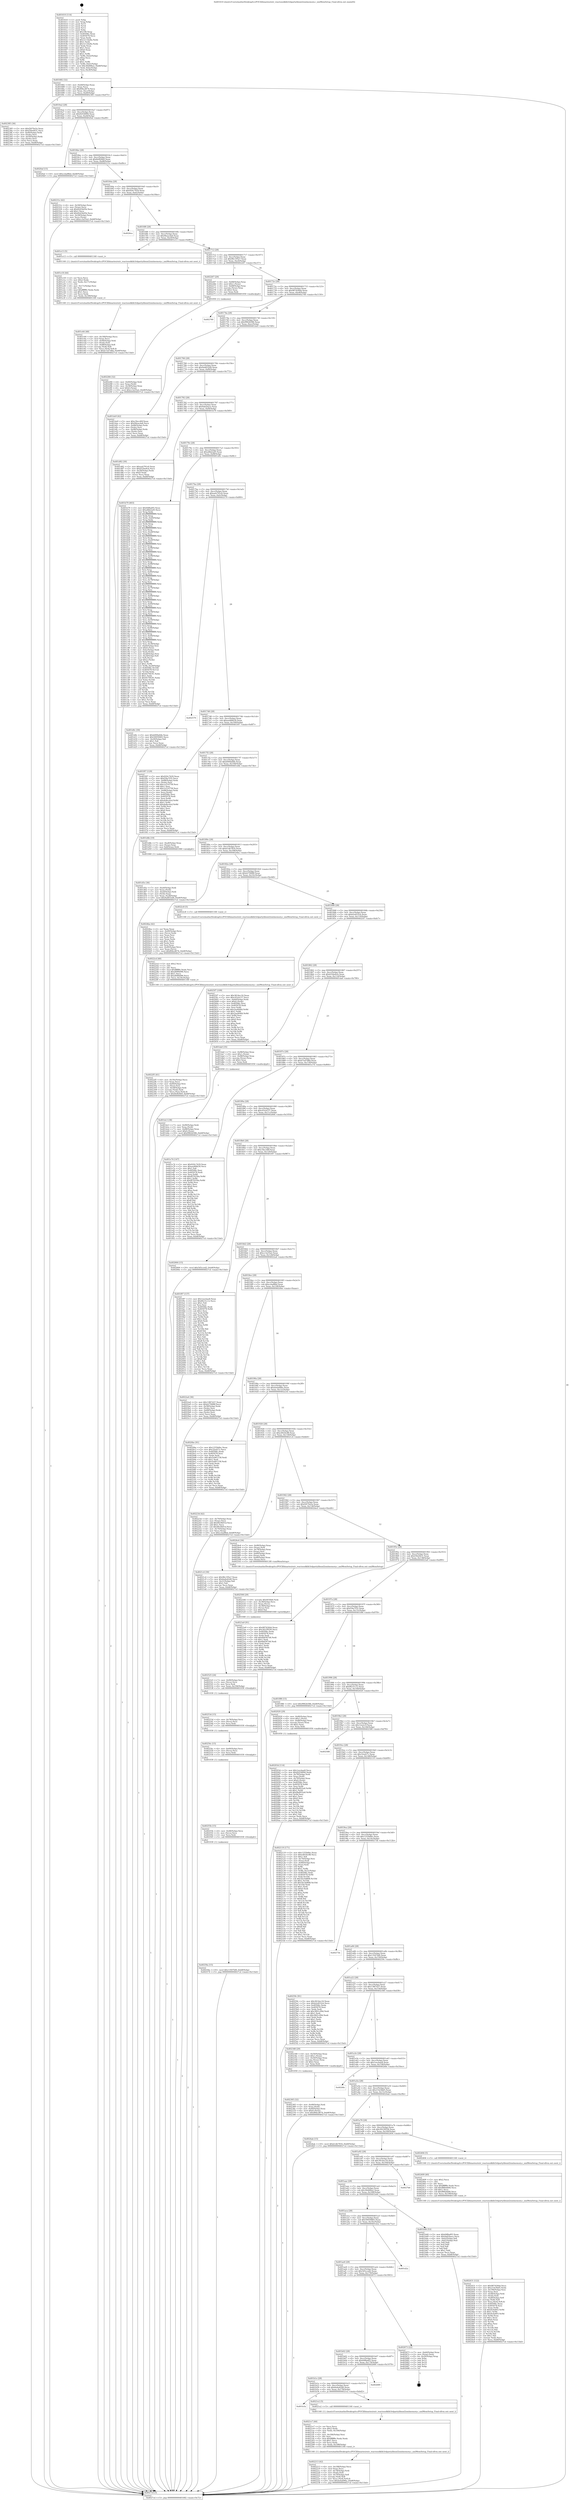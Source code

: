 digraph "0x401610" {
  label = "0x401610 (/mnt/c/Users/mathe/Desktop/tcc/POCII/binaries/extr_reactossdklib3rdpartylibxml2xmlmemory.c_xmlMemSetup_Final-ollvm.out::main(0))"
  labelloc = "t"
  node[shape=record]

  Entry [label="",width=0.3,height=0.3,shape=circle,fillcolor=black,style=filled]
  "0x401682" [label="{
     0x401682 [32]\l
     | [instrs]\l
     &nbsp;&nbsp;0x401682 \<+6\>: mov -0xb8(%rbp),%eax\l
     &nbsp;&nbsp;0x401688 \<+2\>: mov %eax,%ecx\l
     &nbsp;&nbsp;0x40168a \<+6\>: sub $0x80bcd674,%ecx\l
     &nbsp;&nbsp;0x401690 \<+6\>: mov %eax,-0xcc(%rbp)\l
     &nbsp;&nbsp;0x401696 \<+6\>: mov %ecx,-0xd0(%rbp)\l
     &nbsp;&nbsp;0x40169c \<+6\>: je 0000000000402385 \<main+0xd75\>\l
  }"]
  "0x402385" [label="{
     0x402385 [36]\l
     | [instrs]\l
     &nbsp;&nbsp;0x402385 \<+5\>: mov $0xf2670a5a,%eax\l
     &nbsp;&nbsp;0x40238a \<+5\>: mov $0xf30e0431,%ecx\l
     &nbsp;&nbsp;0x40238f \<+4\>: mov -0x40(%rbp),%rdx\l
     &nbsp;&nbsp;0x402393 \<+2\>: mov (%rdx),%esi\l
     &nbsp;&nbsp;0x402395 \<+4\>: mov -0x50(%rbp),%rdx\l
     &nbsp;&nbsp;0x402399 \<+2\>: cmp (%rdx),%esi\l
     &nbsp;&nbsp;0x40239b \<+3\>: cmovl %ecx,%eax\l
     &nbsp;&nbsp;0x40239e \<+6\>: mov %eax,-0xb8(%rbp)\l
     &nbsp;&nbsp;0x4023a4 \<+5\>: jmp 00000000004027cd \<main+0x11bd\>\l
  }"]
  "0x4016a2" [label="{
     0x4016a2 [28]\l
     | [instrs]\l
     &nbsp;&nbsp;0x4016a2 \<+5\>: jmp 00000000004016a7 \<main+0x97\>\l
     &nbsp;&nbsp;0x4016a7 \<+6\>: mov -0xcc(%rbp),%eax\l
     &nbsp;&nbsp;0x4016ad \<+5\>: sub $0x82f34894,%eax\l
     &nbsp;&nbsp;0x4016b2 \<+6\>: mov %eax,-0xd4(%rbp)\l
     &nbsp;&nbsp;0x4016b8 \<+6\>: je 00000000004020af \<main+0xa9f\>\l
  }"]
  Exit [label="",width=0.3,height=0.3,shape=circle,fillcolor=black,style=filled,peripheries=2]
  "0x4020af" [label="{
     0x4020af [15]\l
     | [instrs]\l
     &nbsp;&nbsp;0x4020af \<+10\>: movl $0xccbaf8bd,-0xb8(%rbp)\l
     &nbsp;&nbsp;0x4020b9 \<+5\>: jmp 00000000004027cd \<main+0x11bd\>\l
  }"]
  "0x4016be" [label="{
     0x4016be [28]\l
     | [instrs]\l
     &nbsp;&nbsp;0x4016be \<+5\>: jmp 00000000004016c3 \<main+0xb3\>\l
     &nbsp;&nbsp;0x4016c3 \<+6\>: mov -0xcc(%rbp),%eax\l
     &nbsp;&nbsp;0x4016c9 \<+5\>: sub $0x8eff26b9,%eax\l
     &nbsp;&nbsp;0x4016ce \<+6\>: mov %eax,-0xd8(%rbp)\l
     &nbsp;&nbsp;0x4016d4 \<+6\>: je 000000000040231e \<main+0xd0e\>\l
  }"]
  "0x40256a" [label="{
     0x40256a [15]\l
     | [instrs]\l
     &nbsp;&nbsp;0x40256a \<+10\>: movl $0x13507bf0,-0xb8(%rbp)\l
     &nbsp;&nbsp;0x402574 \<+5\>: jmp 00000000004027cd \<main+0x11bd\>\l
  }"]
  "0x40231e" [label="{
     0x40231e [42]\l
     | [instrs]\l
     &nbsp;&nbsp;0x40231e \<+4\>: mov -0x58(%rbp),%rax\l
     &nbsp;&nbsp;0x402322 \<+2\>: mov (%rax),%ecx\l
     &nbsp;&nbsp;0x402324 \<+6\>: sub $0x82d3b45b,%ecx\l
     &nbsp;&nbsp;0x40232a \<+3\>: add $0x1,%ecx\l
     &nbsp;&nbsp;0x40232d \<+6\>: add $0x82d3b45b,%ecx\l
     &nbsp;&nbsp;0x402333 \<+4\>: mov -0x58(%rbp),%rax\l
     &nbsp;&nbsp;0x402337 \<+2\>: mov %ecx,(%rax)\l
     &nbsp;&nbsp;0x402339 \<+10\>: movl $0xcc3a55a2,-0xb8(%rbp)\l
     &nbsp;&nbsp;0x402343 \<+5\>: jmp 00000000004027cd \<main+0x11bd\>\l
  }"]
  "0x4016da" [label="{
     0x4016da [28]\l
     | [instrs]\l
     &nbsp;&nbsp;0x4016da \<+5\>: jmp 00000000004016df \<main+0xcf\>\l
     &nbsp;&nbsp;0x4016df \<+6\>: mov -0xcc(%rbp),%eax\l
     &nbsp;&nbsp;0x4016e5 \<+5\>: sub $0x920c7429,%eax\l
     &nbsp;&nbsp;0x4016ea \<+6\>: mov %eax,-0xdc(%rbp)\l
     &nbsp;&nbsp;0x4016f0 \<+6\>: je 00000000004026ce \<main+0x10be\>\l
  }"]
  "0x40255b" [label="{
     0x40255b [15]\l
     | [instrs]\l
     &nbsp;&nbsp;0x40255b \<+4\>: mov -0x48(%rbp),%rcx\l
     &nbsp;&nbsp;0x40255f \<+3\>: mov (%rcx),%rcx\l
     &nbsp;&nbsp;0x402562 \<+3\>: mov %rcx,%rdi\l
     &nbsp;&nbsp;0x402565 \<+5\>: call 0000000000401030 \<free@plt\>\l
     | [calls]\l
     &nbsp;&nbsp;0x401030 \{1\} (unknown)\l
  }"]
  "0x4026ce" [label="{
     0x4026ce\l
  }", style=dashed]
  "0x4016f6" [label="{
     0x4016f6 [28]\l
     | [instrs]\l
     &nbsp;&nbsp;0x4016f6 \<+5\>: jmp 00000000004016fb \<main+0xeb\>\l
     &nbsp;&nbsp;0x4016fb \<+6\>: mov -0xcc(%rbp),%eax\l
     &nbsp;&nbsp;0x401701 \<+5\>: sub $0x94eacda6,%eax\l
     &nbsp;&nbsp;0x401706 \<+6\>: mov %eax,-0xe0(%rbp)\l
     &nbsp;&nbsp;0x40170c \<+6\>: je 0000000000401e13 \<main+0x803\>\l
  }"]
  "0x40254c" [label="{
     0x40254c [15]\l
     | [instrs]\l
     &nbsp;&nbsp;0x40254c \<+4\>: mov -0x60(%rbp),%rcx\l
     &nbsp;&nbsp;0x402550 \<+3\>: mov (%rcx),%rcx\l
     &nbsp;&nbsp;0x402553 \<+3\>: mov %rcx,%rdi\l
     &nbsp;&nbsp;0x402556 \<+5\>: call 0000000000401030 \<free@plt\>\l
     | [calls]\l
     &nbsp;&nbsp;0x401030 \{1\} (unknown)\l
  }"]
  "0x401e13" [label="{
     0x401e13 [5]\l
     | [instrs]\l
     &nbsp;&nbsp;0x401e13 \<+5\>: call 0000000000401160 \<next_i\>\l
     | [calls]\l
     &nbsp;&nbsp;0x401160 \{1\} (/mnt/c/Users/mathe/Desktop/tcc/POCII/binaries/extr_reactossdklib3rdpartylibxml2xmlmemory.c_xmlMemSetup_Final-ollvm.out::next_i)\l
  }"]
  "0x401712" [label="{
     0x401712 [28]\l
     | [instrs]\l
     &nbsp;&nbsp;0x401712 \<+5\>: jmp 0000000000401717 \<main+0x107\>\l
     &nbsp;&nbsp;0x401717 \<+6\>: mov -0xcc(%rbp),%eax\l
     &nbsp;&nbsp;0x40171d \<+5\>: sub $0x96c195a7,%eax\l
     &nbsp;&nbsp;0x401722 \<+6\>: mov %eax,-0xe4(%rbp)\l
     &nbsp;&nbsp;0x401728 \<+6\>: je 0000000000402267 \<main+0xc57\>\l
  }"]
  "0x40253d" [label="{
     0x40253d [15]\l
     | [instrs]\l
     &nbsp;&nbsp;0x40253d \<+4\>: mov -0x78(%rbp),%rcx\l
     &nbsp;&nbsp;0x402541 \<+3\>: mov (%rcx),%rcx\l
     &nbsp;&nbsp;0x402544 \<+3\>: mov %rcx,%rdi\l
     &nbsp;&nbsp;0x402547 \<+5\>: call 0000000000401030 \<free@plt\>\l
     | [calls]\l
     &nbsp;&nbsp;0x401030 \{1\} (unknown)\l
  }"]
  "0x402267" [label="{
     0x402267 [29]\l
     | [instrs]\l
     &nbsp;&nbsp;0x402267 \<+4\>: mov -0x68(%rbp),%rax\l
     &nbsp;&nbsp;0x40226b \<+6\>: movl $0x1,(%rax)\l
     &nbsp;&nbsp;0x402271 \<+4\>: mov -0x68(%rbp),%rax\l
     &nbsp;&nbsp;0x402275 \<+3\>: movslq (%rax),%rax\l
     &nbsp;&nbsp;0x402278 \<+4\>: shl $0x2,%rax\l
     &nbsp;&nbsp;0x40227c \<+3\>: mov %rax,%rdi\l
     &nbsp;&nbsp;0x40227f \<+5\>: call 0000000000401050 \<malloc@plt\>\l
     | [calls]\l
     &nbsp;&nbsp;0x401050 \{1\} (unknown)\l
  }"]
  "0x40172e" [label="{
     0x40172e [28]\l
     | [instrs]\l
     &nbsp;&nbsp;0x40172e \<+5\>: jmp 0000000000401733 \<main+0x123\>\l
     &nbsp;&nbsp;0x401733 \<+6\>: mov -0xcc(%rbp),%eax\l
     &nbsp;&nbsp;0x401739 \<+5\>: sub $0x9874264d,%eax\l
     &nbsp;&nbsp;0x40173e \<+6\>: mov %eax,-0xe8(%rbp)\l
     &nbsp;&nbsp;0x401744 \<+6\>: je 0000000000402760 \<main+0x1150\>\l
  }"]
  "0x402525" [label="{
     0x402525 [24]\l
     | [instrs]\l
     &nbsp;&nbsp;0x402525 \<+7\>: mov -0x90(%rbp),%rcx\l
     &nbsp;&nbsp;0x40252c \<+3\>: mov (%rcx),%rcx\l
     &nbsp;&nbsp;0x40252f \<+3\>: mov %rcx,%rdi\l
     &nbsp;&nbsp;0x402532 \<+6\>: mov %eax,-0x194(%rbp)\l
     &nbsp;&nbsp;0x402538 \<+5\>: call 0000000000401030 \<free@plt\>\l
     | [calls]\l
     &nbsp;&nbsp;0x401030 \{1\} (unknown)\l
  }"]
  "0x402760" [label="{
     0x402760\l
  }", style=dashed]
  "0x40174a" [label="{
     0x40174a [28]\l
     | [instrs]\l
     &nbsp;&nbsp;0x40174a \<+5\>: jmp 000000000040174f \<main+0x13f\>\l
     &nbsp;&nbsp;0x40174f \<+6\>: mov -0xcc(%rbp),%eax\l
     &nbsp;&nbsp;0x401755 \<+5\>: sub $0x9962b586,%eax\l
     &nbsp;&nbsp;0x40175a \<+6\>: mov %eax,-0xec(%rbp)\l
     &nbsp;&nbsp;0x401760 \<+6\>: je 0000000000401de9 \<main+0x7d9\>\l
  }"]
  "0x402508" [label="{
     0x402508 [29]\l
     | [instrs]\l
     &nbsp;&nbsp;0x402508 \<+10\>: movabs $0x4030b6,%rdi\l
     &nbsp;&nbsp;0x402512 \<+4\>: mov -0x38(%rbp),%rcx\l
     &nbsp;&nbsp;0x402516 \<+2\>: mov %eax,(%rcx)\l
     &nbsp;&nbsp;0x402518 \<+4\>: mov -0x38(%rbp),%rcx\l
     &nbsp;&nbsp;0x40251c \<+2\>: mov (%rcx),%esi\l
     &nbsp;&nbsp;0x40251e \<+2\>: mov $0x0,%al\l
     &nbsp;&nbsp;0x402520 \<+5\>: call 0000000000401040 \<printf@plt\>\l
     | [calls]\l
     &nbsp;&nbsp;0x401040 \{1\} (unknown)\l
  }"]
  "0x401de9" [label="{
     0x401de9 [42]\l
     | [instrs]\l
     &nbsp;&nbsp;0x401de9 \<+5\>: mov $0xc5bcc40f,%eax\l
     &nbsp;&nbsp;0x401dee \<+5\>: mov $0x94eacda6,%ecx\l
     &nbsp;&nbsp;0x401df3 \<+7\>: mov -0x88(%rbp),%rdx\l
     &nbsp;&nbsp;0x401dfa \<+2\>: mov (%rdx),%esi\l
     &nbsp;&nbsp;0x401dfc \<+7\>: mov -0x98(%rbp),%rdx\l
     &nbsp;&nbsp;0x401e03 \<+2\>: cmp (%rdx),%esi\l
     &nbsp;&nbsp;0x401e05 \<+3\>: cmovl %ecx,%eax\l
     &nbsp;&nbsp;0x401e08 \<+6\>: mov %eax,-0xb8(%rbp)\l
     &nbsp;&nbsp;0x401e0e \<+5\>: jmp 00000000004027cd \<main+0x11bd\>\l
  }"]
  "0x401766" [label="{
     0x401766 [28]\l
     | [instrs]\l
     &nbsp;&nbsp;0x401766 \<+5\>: jmp 000000000040176b \<main+0x15b\>\l
     &nbsp;&nbsp;0x40176b \<+6\>: mov -0xcc(%rbp),%eax\l
     &nbsp;&nbsp;0x401771 \<+5\>: sub $0x9a4832d9,%eax\l
     &nbsp;&nbsp;0x401776 \<+6\>: mov %eax,-0xf0(%rbp)\l
     &nbsp;&nbsp;0x40177c \<+6\>: je 0000000000401d82 \<main+0x772\>\l
  }"]
  "0x402431" [label="{
     0x402431 [122]\l
     | [instrs]\l
     &nbsp;&nbsp;0x402431 \<+5\>: mov $0x9874264d,%ecx\l
     &nbsp;&nbsp;0x402436 \<+5\>: mov $0x214c9dd5,%edx\l
     &nbsp;&nbsp;0x40243b \<+6\>: mov -0x190(%rbp),%esi\l
     &nbsp;&nbsp;0x402441 \<+3\>: imul %eax,%esi\l
     &nbsp;&nbsp;0x402444 \<+4\>: mov -0x48(%rbp),%rdi\l
     &nbsp;&nbsp;0x402448 \<+3\>: mov (%rdi),%rdi\l
     &nbsp;&nbsp;0x40244b \<+4\>: mov -0x40(%rbp),%r8\l
     &nbsp;&nbsp;0x40244f \<+3\>: movslq (%r8),%r8\l
     &nbsp;&nbsp;0x402452 \<+4\>: mov %esi,(%rdi,%r8,4)\l
     &nbsp;&nbsp;0x402456 \<+7\>: mov 0x40506c,%eax\l
     &nbsp;&nbsp;0x40245d \<+7\>: mov 0x405078,%esi\l
     &nbsp;&nbsp;0x402464 \<+3\>: mov %eax,%r9d\l
     &nbsp;&nbsp;0x402467 \<+7\>: sub $0x9c0a603,%r9d\l
     &nbsp;&nbsp;0x40246e \<+4\>: sub $0x1,%r9d\l
     &nbsp;&nbsp;0x402472 \<+7\>: add $0x9c0a603,%r9d\l
     &nbsp;&nbsp;0x402479 \<+4\>: imul %r9d,%eax\l
     &nbsp;&nbsp;0x40247d \<+3\>: and $0x1,%eax\l
     &nbsp;&nbsp;0x402480 \<+3\>: cmp $0x0,%eax\l
     &nbsp;&nbsp;0x402483 \<+4\>: sete %r10b\l
     &nbsp;&nbsp;0x402487 \<+3\>: cmp $0xa,%esi\l
     &nbsp;&nbsp;0x40248a \<+4\>: setl %r11b\l
     &nbsp;&nbsp;0x40248e \<+3\>: mov %r10b,%bl\l
     &nbsp;&nbsp;0x402491 \<+3\>: and %r11b,%bl\l
     &nbsp;&nbsp;0x402494 \<+3\>: xor %r11b,%r10b\l
     &nbsp;&nbsp;0x402497 \<+3\>: or %r10b,%bl\l
     &nbsp;&nbsp;0x40249a \<+3\>: test $0x1,%bl\l
     &nbsp;&nbsp;0x40249d \<+3\>: cmovne %edx,%ecx\l
     &nbsp;&nbsp;0x4024a0 \<+6\>: mov %ecx,-0xb8(%rbp)\l
     &nbsp;&nbsp;0x4024a6 \<+5\>: jmp 00000000004027cd \<main+0x11bd\>\l
  }"]
  "0x401d82" [label="{
     0x401d82 [30]\l
     | [instrs]\l
     &nbsp;&nbsp;0x401d82 \<+5\>: mov $0xaeb791e0,%eax\l
     &nbsp;&nbsp;0x401d87 \<+5\>: mov $0xb52be6cb,%ecx\l
     &nbsp;&nbsp;0x401d8c \<+3\>: mov -0x28(%rbp),%edx\l
     &nbsp;&nbsp;0x401d8f \<+3\>: cmp $0x0,%edx\l
     &nbsp;&nbsp;0x401d92 \<+3\>: cmove %ecx,%eax\l
     &nbsp;&nbsp;0x401d95 \<+6\>: mov %eax,-0xb8(%rbp)\l
     &nbsp;&nbsp;0x401d9b \<+5\>: jmp 00000000004027cd \<main+0x11bd\>\l
  }"]
  "0x401782" [label="{
     0x401782 [28]\l
     | [instrs]\l
     &nbsp;&nbsp;0x401782 \<+5\>: jmp 0000000000401787 \<main+0x177\>\l
     &nbsp;&nbsp;0x401787 \<+6\>: mov -0xcc(%rbp),%eax\l
     &nbsp;&nbsp;0x40178d \<+5\>: sub $0x9a62bace,%eax\l
     &nbsp;&nbsp;0x401792 \<+6\>: mov %eax,-0xf4(%rbp)\l
     &nbsp;&nbsp;0x401798 \<+6\>: je 0000000000401b79 \<main+0x569\>\l
  }"]
  "0x402409" [label="{
     0x402409 [40]\l
     | [instrs]\l
     &nbsp;&nbsp;0x402409 \<+5\>: mov $0x2,%ecx\l
     &nbsp;&nbsp;0x40240e \<+1\>: cltd\l
     &nbsp;&nbsp;0x40240f \<+2\>: idiv %ecx\l
     &nbsp;&nbsp;0x402411 \<+6\>: imul $0xfffffffe,%edx,%ecx\l
     &nbsp;&nbsp;0x402417 \<+6\>: add $0xf86bdb84,%ecx\l
     &nbsp;&nbsp;0x40241d \<+3\>: add $0x1,%ecx\l
     &nbsp;&nbsp;0x402420 \<+6\>: sub $0xf86bdb84,%ecx\l
     &nbsp;&nbsp;0x402426 \<+6\>: mov %ecx,-0x190(%rbp)\l
     &nbsp;&nbsp;0x40242c \<+5\>: call 0000000000401160 \<next_i\>\l
     | [calls]\l
     &nbsp;&nbsp;0x401160 \{1\} (/mnt/c/Users/mathe/Desktop/tcc/POCII/binaries/extr_reactossdklib3rdpartylibxml2xmlmemory.c_xmlMemSetup_Final-ollvm.out::next_i)\l
  }"]
  "0x401b79" [label="{
     0x401b79 [403]\l
     | [instrs]\l
     &nbsp;&nbsp;0x401b79 \<+5\>: mov $0x64ffad05,%eax\l
     &nbsp;&nbsp;0x401b7e \<+5\>: mov $0xa8bb2af5,%ecx\l
     &nbsp;&nbsp;0x401b83 \<+3\>: mov %rsp,%rdx\l
     &nbsp;&nbsp;0x401b86 \<+4\>: add $0xfffffffffffffff0,%rdx\l
     &nbsp;&nbsp;0x401b8a \<+3\>: mov %rdx,%rsp\l
     &nbsp;&nbsp;0x401b8d \<+7\>: mov %rdx,-0xb0(%rbp)\l
     &nbsp;&nbsp;0x401b94 \<+3\>: mov %rsp,%rdx\l
     &nbsp;&nbsp;0x401b97 \<+4\>: add $0xfffffffffffffff0,%rdx\l
     &nbsp;&nbsp;0x401b9b \<+3\>: mov %rdx,%rsp\l
     &nbsp;&nbsp;0x401b9e \<+3\>: mov %rsp,%rsi\l
     &nbsp;&nbsp;0x401ba1 \<+4\>: add $0xfffffffffffffff0,%rsi\l
     &nbsp;&nbsp;0x401ba5 \<+3\>: mov %rsi,%rsp\l
     &nbsp;&nbsp;0x401ba8 \<+7\>: mov %rsi,-0xa8(%rbp)\l
     &nbsp;&nbsp;0x401baf \<+3\>: mov %rsp,%rsi\l
     &nbsp;&nbsp;0x401bb2 \<+4\>: add $0xfffffffffffffff0,%rsi\l
     &nbsp;&nbsp;0x401bb6 \<+3\>: mov %rsi,%rsp\l
     &nbsp;&nbsp;0x401bb9 \<+7\>: mov %rsi,-0xa0(%rbp)\l
     &nbsp;&nbsp;0x401bc0 \<+3\>: mov %rsp,%rsi\l
     &nbsp;&nbsp;0x401bc3 \<+4\>: add $0xfffffffffffffff0,%rsi\l
     &nbsp;&nbsp;0x401bc7 \<+3\>: mov %rsi,%rsp\l
     &nbsp;&nbsp;0x401bca \<+7\>: mov %rsi,-0x98(%rbp)\l
     &nbsp;&nbsp;0x401bd1 \<+3\>: mov %rsp,%rsi\l
     &nbsp;&nbsp;0x401bd4 \<+4\>: add $0xfffffffffffffff0,%rsi\l
     &nbsp;&nbsp;0x401bd8 \<+3\>: mov %rsi,%rsp\l
     &nbsp;&nbsp;0x401bdb \<+7\>: mov %rsi,-0x90(%rbp)\l
     &nbsp;&nbsp;0x401be2 \<+3\>: mov %rsp,%rsi\l
     &nbsp;&nbsp;0x401be5 \<+4\>: add $0xfffffffffffffff0,%rsi\l
     &nbsp;&nbsp;0x401be9 \<+3\>: mov %rsi,%rsp\l
     &nbsp;&nbsp;0x401bec \<+7\>: mov %rsi,-0x88(%rbp)\l
     &nbsp;&nbsp;0x401bf3 \<+3\>: mov %rsp,%rsi\l
     &nbsp;&nbsp;0x401bf6 \<+4\>: add $0xfffffffffffffff0,%rsi\l
     &nbsp;&nbsp;0x401bfa \<+3\>: mov %rsi,%rsp\l
     &nbsp;&nbsp;0x401bfd \<+4\>: mov %rsi,-0x80(%rbp)\l
     &nbsp;&nbsp;0x401c01 \<+3\>: mov %rsp,%rsi\l
     &nbsp;&nbsp;0x401c04 \<+4\>: add $0xfffffffffffffff0,%rsi\l
     &nbsp;&nbsp;0x401c08 \<+3\>: mov %rsi,%rsp\l
     &nbsp;&nbsp;0x401c0b \<+4\>: mov %rsi,-0x78(%rbp)\l
     &nbsp;&nbsp;0x401c0f \<+3\>: mov %rsp,%rsi\l
     &nbsp;&nbsp;0x401c12 \<+4\>: add $0xfffffffffffffff0,%rsi\l
     &nbsp;&nbsp;0x401c16 \<+3\>: mov %rsi,%rsp\l
     &nbsp;&nbsp;0x401c19 \<+4\>: mov %rsi,-0x70(%rbp)\l
     &nbsp;&nbsp;0x401c1d \<+3\>: mov %rsp,%rsi\l
     &nbsp;&nbsp;0x401c20 \<+4\>: add $0xfffffffffffffff0,%rsi\l
     &nbsp;&nbsp;0x401c24 \<+3\>: mov %rsi,%rsp\l
     &nbsp;&nbsp;0x401c27 \<+4\>: mov %rsi,-0x68(%rbp)\l
     &nbsp;&nbsp;0x401c2b \<+3\>: mov %rsp,%rsi\l
     &nbsp;&nbsp;0x401c2e \<+4\>: add $0xfffffffffffffff0,%rsi\l
     &nbsp;&nbsp;0x401c32 \<+3\>: mov %rsi,%rsp\l
     &nbsp;&nbsp;0x401c35 \<+4\>: mov %rsi,-0x60(%rbp)\l
     &nbsp;&nbsp;0x401c39 \<+3\>: mov %rsp,%rsi\l
     &nbsp;&nbsp;0x401c3c \<+4\>: add $0xfffffffffffffff0,%rsi\l
     &nbsp;&nbsp;0x401c40 \<+3\>: mov %rsi,%rsp\l
     &nbsp;&nbsp;0x401c43 \<+4\>: mov %rsi,-0x58(%rbp)\l
     &nbsp;&nbsp;0x401c47 \<+3\>: mov %rsp,%rsi\l
     &nbsp;&nbsp;0x401c4a \<+4\>: add $0xfffffffffffffff0,%rsi\l
     &nbsp;&nbsp;0x401c4e \<+3\>: mov %rsi,%rsp\l
     &nbsp;&nbsp;0x401c51 \<+4\>: mov %rsi,-0x50(%rbp)\l
     &nbsp;&nbsp;0x401c55 \<+3\>: mov %rsp,%rsi\l
     &nbsp;&nbsp;0x401c58 \<+4\>: add $0xfffffffffffffff0,%rsi\l
     &nbsp;&nbsp;0x401c5c \<+3\>: mov %rsi,%rsp\l
     &nbsp;&nbsp;0x401c5f \<+4\>: mov %rsi,-0x48(%rbp)\l
     &nbsp;&nbsp;0x401c63 \<+3\>: mov %rsp,%rsi\l
     &nbsp;&nbsp;0x401c66 \<+4\>: add $0xfffffffffffffff0,%rsi\l
     &nbsp;&nbsp;0x401c6a \<+3\>: mov %rsi,%rsp\l
     &nbsp;&nbsp;0x401c6d \<+4\>: mov %rsi,-0x40(%rbp)\l
     &nbsp;&nbsp;0x401c71 \<+3\>: mov %rsp,%rsi\l
     &nbsp;&nbsp;0x401c74 \<+4\>: add $0xfffffffffffffff0,%rsi\l
     &nbsp;&nbsp;0x401c78 \<+3\>: mov %rsi,%rsp\l
     &nbsp;&nbsp;0x401c7b \<+4\>: mov %rsi,-0x38(%rbp)\l
     &nbsp;&nbsp;0x401c7f \<+7\>: mov -0xb0(%rbp),%rsi\l
     &nbsp;&nbsp;0x401c86 \<+6\>: movl $0x0,(%rsi)\l
     &nbsp;&nbsp;0x401c8c \<+6\>: mov -0xbc(%rbp),%edi\l
     &nbsp;&nbsp;0x401c92 \<+2\>: mov %edi,(%rdx)\l
     &nbsp;&nbsp;0x401c94 \<+7\>: mov -0xa8(%rbp),%rsi\l
     &nbsp;&nbsp;0x401c9b \<+7\>: mov -0xc8(%rbp),%r8\l
     &nbsp;&nbsp;0x401ca2 \<+3\>: mov %r8,(%rsi)\l
     &nbsp;&nbsp;0x401ca5 \<+3\>: cmpl $0x2,(%rdx)\l
     &nbsp;&nbsp;0x401ca8 \<+4\>: setne %r9b\l
     &nbsp;&nbsp;0x401cac \<+4\>: and $0x1,%r9b\l
     &nbsp;&nbsp;0x401cb0 \<+4\>: mov %r9b,-0x29(%rbp)\l
     &nbsp;&nbsp;0x401cb4 \<+8\>: mov 0x40506c,%r10d\l
     &nbsp;&nbsp;0x401cbc \<+8\>: mov 0x405078,%r11d\l
     &nbsp;&nbsp;0x401cc4 \<+3\>: mov %r10d,%ebx\l
     &nbsp;&nbsp;0x401cc7 \<+6\>: add $0x9270fc91,%ebx\l
     &nbsp;&nbsp;0x401ccd \<+3\>: sub $0x1,%ebx\l
     &nbsp;&nbsp;0x401cd0 \<+6\>: sub $0x9270fc91,%ebx\l
     &nbsp;&nbsp;0x401cd6 \<+4\>: imul %ebx,%r10d\l
     &nbsp;&nbsp;0x401cda \<+4\>: and $0x1,%r10d\l
     &nbsp;&nbsp;0x401cde \<+4\>: cmp $0x0,%r10d\l
     &nbsp;&nbsp;0x401ce2 \<+4\>: sete %r9b\l
     &nbsp;&nbsp;0x401ce6 \<+4\>: cmp $0xa,%r11d\l
     &nbsp;&nbsp;0x401cea \<+4\>: setl %r14b\l
     &nbsp;&nbsp;0x401cee \<+3\>: mov %r9b,%r15b\l
     &nbsp;&nbsp;0x401cf1 \<+3\>: and %r14b,%r15b\l
     &nbsp;&nbsp;0x401cf4 \<+3\>: xor %r14b,%r9b\l
     &nbsp;&nbsp;0x401cf7 \<+3\>: or %r9b,%r15b\l
     &nbsp;&nbsp;0x401cfa \<+4\>: test $0x1,%r15b\l
     &nbsp;&nbsp;0x401cfe \<+3\>: cmovne %ecx,%eax\l
     &nbsp;&nbsp;0x401d01 \<+6\>: mov %eax,-0xb8(%rbp)\l
     &nbsp;&nbsp;0x401d07 \<+5\>: jmp 00000000004027cd \<main+0x11bd\>\l
  }"]
  "0x40179e" [label="{
     0x40179e [28]\l
     | [instrs]\l
     &nbsp;&nbsp;0x40179e \<+5\>: jmp 00000000004017a3 \<main+0x193\>\l
     &nbsp;&nbsp;0x4017a3 \<+6\>: mov -0xcc(%rbp),%eax\l
     &nbsp;&nbsp;0x4017a9 \<+5\>: sub $0xa8bb2af5,%eax\l
     &nbsp;&nbsp;0x4017ae \<+6\>: mov %eax,-0xf8(%rbp)\l
     &nbsp;&nbsp;0x4017b4 \<+6\>: je 0000000000401d0c \<main+0x6fc\>\l
  }"]
  "0x402365" [label="{
     0x402365 [32]\l
     | [instrs]\l
     &nbsp;&nbsp;0x402365 \<+4\>: mov -0x48(%rbp),%rdi\l
     &nbsp;&nbsp;0x402369 \<+3\>: mov %rax,(%rdi)\l
     &nbsp;&nbsp;0x40236c \<+4\>: mov -0x40(%rbp),%rax\l
     &nbsp;&nbsp;0x402370 \<+6\>: movl $0x0,(%rax)\l
     &nbsp;&nbsp;0x402376 \<+10\>: movl $0x80bcd674,-0xb8(%rbp)\l
     &nbsp;&nbsp;0x402380 \<+5\>: jmp 00000000004027cd \<main+0x11bd\>\l
  }"]
  "0x401d0c" [label="{
     0x401d0c [30]\l
     | [instrs]\l
     &nbsp;&nbsp;0x401d0c \<+5\>: mov $0xb009a64b,%eax\l
     &nbsp;&nbsp;0x401d11 \<+5\>: mov $0x50059483,%ecx\l
     &nbsp;&nbsp;0x401d16 \<+3\>: mov -0x29(%rbp),%dl\l
     &nbsp;&nbsp;0x401d19 \<+3\>: test $0x1,%dl\l
     &nbsp;&nbsp;0x401d1c \<+3\>: cmovne %ecx,%eax\l
     &nbsp;&nbsp;0x401d1f \<+6\>: mov %eax,-0xb8(%rbp)\l
     &nbsp;&nbsp;0x401d25 \<+5\>: jmp 00000000004027cd \<main+0x11bd\>\l
  }"]
  "0x4017ba" [label="{
     0x4017ba [28]\l
     | [instrs]\l
     &nbsp;&nbsp;0x4017ba \<+5\>: jmp 00000000004017bf \<main+0x1af\>\l
     &nbsp;&nbsp;0x4017bf \<+6\>: mov -0xcc(%rbp),%eax\l
     &nbsp;&nbsp;0x4017c5 \<+5\>: sub $0xaeb791e0,%eax\l
     &nbsp;&nbsp;0x4017ca \<+6\>: mov %eax,-0xfc(%rbp)\l
     &nbsp;&nbsp;0x4017d0 \<+6\>: je 0000000000402579 \<main+0xf69\>\l
  }"]
  "0x4022f5" [label="{
     0x4022f5 [41]\l
     | [instrs]\l
     &nbsp;&nbsp;0x4022f5 \<+6\>: mov -0x18c(%rbp),%ecx\l
     &nbsp;&nbsp;0x4022fb \<+3\>: imul %eax,%ecx\l
     &nbsp;&nbsp;0x4022fe \<+4\>: mov -0x60(%rbp),%rsi\l
     &nbsp;&nbsp;0x402302 \<+3\>: mov (%rsi),%rsi\l
     &nbsp;&nbsp;0x402305 \<+4\>: mov -0x58(%rbp),%rdi\l
     &nbsp;&nbsp;0x402309 \<+3\>: movslq (%rdi),%rdi\l
     &nbsp;&nbsp;0x40230c \<+3\>: mov %ecx,(%rsi,%rdi,4)\l
     &nbsp;&nbsp;0x40230f \<+10\>: movl $0x8eff26b9,-0xb8(%rbp)\l
     &nbsp;&nbsp;0x402319 \<+5\>: jmp 00000000004027cd \<main+0x11bd\>\l
  }"]
  "0x402579" [label="{
     0x402579\l
  }", style=dashed]
  "0x4017d6" [label="{
     0x4017d6 [28]\l
     | [instrs]\l
     &nbsp;&nbsp;0x4017d6 \<+5\>: jmp 00000000004017db \<main+0x1cb\>\l
     &nbsp;&nbsp;0x4017db \<+6\>: mov -0xcc(%rbp),%eax\l
     &nbsp;&nbsp;0x4017e1 \<+5\>: sub $0xaed06b30,%eax\l
     &nbsp;&nbsp;0x4017e6 \<+6\>: mov %eax,-0x100(%rbp)\l
     &nbsp;&nbsp;0x4017ec \<+6\>: je 0000000000401f07 \<main+0x8f7\>\l
  }"]
  "0x4022cd" [label="{
     0x4022cd [40]\l
     | [instrs]\l
     &nbsp;&nbsp;0x4022cd \<+5\>: mov $0x2,%ecx\l
     &nbsp;&nbsp;0x4022d2 \<+1\>: cltd\l
     &nbsp;&nbsp;0x4022d3 \<+2\>: idiv %ecx\l
     &nbsp;&nbsp;0x4022d5 \<+6\>: imul $0xfffffffe,%edx,%ecx\l
     &nbsp;&nbsp;0x4022db \<+6\>: sub $0xd090bf96,%ecx\l
     &nbsp;&nbsp;0x4022e1 \<+3\>: add $0x1,%ecx\l
     &nbsp;&nbsp;0x4022e4 \<+6\>: add $0xd090bf96,%ecx\l
     &nbsp;&nbsp;0x4022ea \<+6\>: mov %ecx,-0x18c(%rbp)\l
     &nbsp;&nbsp;0x4022f0 \<+5\>: call 0000000000401160 \<next_i\>\l
     | [calls]\l
     &nbsp;&nbsp;0x401160 \{1\} (/mnt/c/Users/mathe/Desktop/tcc/POCII/binaries/extr_reactossdklib3rdpartylibxml2xmlmemory.c_xmlMemSetup_Final-ollvm.out::next_i)\l
  }"]
  "0x401f07" [label="{
     0x401f07 [129]\l
     | [instrs]\l
     &nbsp;&nbsp;0x401f07 \<+5\>: mov $0x920c7429,%eax\l
     &nbsp;&nbsp;0x401f0c \<+5\>: mov $0xf34a7f32,%ecx\l
     &nbsp;&nbsp;0x401f11 \<+7\>: mov -0x88(%rbp),%rdx\l
     &nbsp;&nbsp;0x401f18 \<+2\>: mov (%rdx),%esi\l
     &nbsp;&nbsp;0x401f1a \<+6\>: add $0x1e510758,%esi\l
     &nbsp;&nbsp;0x401f20 \<+3\>: add $0x1,%esi\l
     &nbsp;&nbsp;0x401f23 \<+6\>: sub $0x1e510758,%esi\l
     &nbsp;&nbsp;0x401f29 \<+7\>: mov -0x88(%rbp),%rdx\l
     &nbsp;&nbsp;0x401f30 \<+2\>: mov %esi,(%rdx)\l
     &nbsp;&nbsp;0x401f32 \<+7\>: mov 0x40506c,%esi\l
     &nbsp;&nbsp;0x401f39 \<+7\>: mov 0x405078,%edi\l
     &nbsp;&nbsp;0x401f40 \<+3\>: mov %esi,%r8d\l
     &nbsp;&nbsp;0x401f43 \<+7\>: sub $0xde8ecdcd,%r8d\l
     &nbsp;&nbsp;0x401f4a \<+4\>: sub $0x1,%r8d\l
     &nbsp;&nbsp;0x401f4e \<+7\>: add $0xde8ecdcd,%r8d\l
     &nbsp;&nbsp;0x401f55 \<+4\>: imul %r8d,%esi\l
     &nbsp;&nbsp;0x401f59 \<+3\>: and $0x1,%esi\l
     &nbsp;&nbsp;0x401f5c \<+3\>: cmp $0x0,%esi\l
     &nbsp;&nbsp;0x401f5f \<+4\>: sete %r9b\l
     &nbsp;&nbsp;0x401f63 \<+3\>: cmp $0xa,%edi\l
     &nbsp;&nbsp;0x401f66 \<+4\>: setl %r10b\l
     &nbsp;&nbsp;0x401f6a \<+3\>: mov %r9b,%r11b\l
     &nbsp;&nbsp;0x401f6d \<+3\>: and %r10b,%r11b\l
     &nbsp;&nbsp;0x401f70 \<+3\>: xor %r10b,%r9b\l
     &nbsp;&nbsp;0x401f73 \<+3\>: or %r9b,%r11b\l
     &nbsp;&nbsp;0x401f76 \<+4\>: test $0x1,%r11b\l
     &nbsp;&nbsp;0x401f7a \<+3\>: cmovne %ecx,%eax\l
     &nbsp;&nbsp;0x401f7d \<+6\>: mov %eax,-0xb8(%rbp)\l
     &nbsp;&nbsp;0x401f83 \<+5\>: jmp 00000000004027cd \<main+0x11bd\>\l
  }"]
  "0x4017f2" [label="{
     0x4017f2 [28]\l
     | [instrs]\l
     &nbsp;&nbsp;0x4017f2 \<+5\>: jmp 00000000004017f7 \<main+0x1e7\>\l
     &nbsp;&nbsp;0x4017f7 \<+6\>: mov -0xcc(%rbp),%eax\l
     &nbsp;&nbsp;0x4017fd \<+5\>: sub $0xb009a64b,%eax\l
     &nbsp;&nbsp;0x401802 \<+6\>: mov %eax,-0x104(%rbp)\l
     &nbsp;&nbsp;0x401808 \<+6\>: je 0000000000401d4b \<main+0x73b\>\l
  }"]
  "0x402284" [label="{
     0x402284 [32]\l
     | [instrs]\l
     &nbsp;&nbsp;0x402284 \<+4\>: mov -0x60(%rbp),%rdi\l
     &nbsp;&nbsp;0x402288 \<+3\>: mov %rax,(%rdi)\l
     &nbsp;&nbsp;0x40228b \<+4\>: mov -0x58(%rbp),%rax\l
     &nbsp;&nbsp;0x40228f \<+6\>: movl $0x0,(%rax)\l
     &nbsp;&nbsp;0x402295 \<+10\>: movl $0xcc3a55a2,-0xb8(%rbp)\l
     &nbsp;&nbsp;0x40229f \<+5\>: jmp 00000000004027cd \<main+0x11bd\>\l
  }"]
  "0x401d4b" [label="{
     0x401d4b [19]\l
     | [instrs]\l
     &nbsp;&nbsp;0x401d4b \<+7\>: mov -0xa8(%rbp),%rax\l
     &nbsp;&nbsp;0x401d52 \<+3\>: mov (%rax),%rax\l
     &nbsp;&nbsp;0x401d55 \<+4\>: mov 0x8(%rax),%rdi\l
     &nbsp;&nbsp;0x401d59 \<+5\>: call 0000000000401060 \<atoi@plt\>\l
     | [calls]\l
     &nbsp;&nbsp;0x401060 \{1\} (unknown)\l
  }"]
  "0x40180e" [label="{
     0x40180e [28]\l
     | [instrs]\l
     &nbsp;&nbsp;0x40180e \<+5\>: jmp 0000000000401813 \<main+0x203\>\l
     &nbsp;&nbsp;0x401813 \<+6\>: mov -0xcc(%rbp),%eax\l
     &nbsp;&nbsp;0x401819 \<+5\>: sub $0xb1db7816,%eax\l
     &nbsp;&nbsp;0x40181e \<+6\>: mov %eax,-0x108(%rbp)\l
     &nbsp;&nbsp;0x401824 \<+6\>: je 00000000004024ba \<main+0xeaa\>\l
  }"]
  "0x402213" [label="{
     0x402213 [42]\l
     | [instrs]\l
     &nbsp;&nbsp;0x402213 \<+6\>: mov -0x188(%rbp),%ecx\l
     &nbsp;&nbsp;0x402219 \<+3\>: imul %eax,%ecx\l
     &nbsp;&nbsp;0x40221c \<+4\>: mov -0x78(%rbp),%rdi\l
     &nbsp;&nbsp;0x402220 \<+3\>: mov (%rdi),%rdi\l
     &nbsp;&nbsp;0x402223 \<+4\>: mov -0x70(%rbp),%r8\l
     &nbsp;&nbsp;0x402227 \<+3\>: movslq (%r8),%r8\l
     &nbsp;&nbsp;0x40222a \<+4\>: mov %ecx,(%rdi,%r8,4)\l
     &nbsp;&nbsp;0x40222e \<+10\>: movl $0xde4a696a,-0xb8(%rbp)\l
     &nbsp;&nbsp;0x402238 \<+5\>: jmp 00000000004027cd \<main+0x11bd\>\l
  }"]
  "0x4024ba" [label="{
     0x4024ba [42]\l
     | [instrs]\l
     &nbsp;&nbsp;0x4024ba \<+2\>: xor %eax,%eax\l
     &nbsp;&nbsp;0x4024bc \<+4\>: mov -0x40(%rbp),%rcx\l
     &nbsp;&nbsp;0x4024c0 \<+2\>: mov (%rcx),%edx\l
     &nbsp;&nbsp;0x4024c2 \<+2\>: mov %eax,%esi\l
     &nbsp;&nbsp;0x4024c4 \<+2\>: sub %edx,%esi\l
     &nbsp;&nbsp;0x4024c6 \<+2\>: mov %eax,%edx\l
     &nbsp;&nbsp;0x4024c8 \<+3\>: sub $0x1,%edx\l
     &nbsp;&nbsp;0x4024cb \<+2\>: add %edx,%esi\l
     &nbsp;&nbsp;0x4024cd \<+2\>: sub %esi,%eax\l
     &nbsp;&nbsp;0x4024cf \<+4\>: mov -0x40(%rbp),%rcx\l
     &nbsp;&nbsp;0x4024d3 \<+2\>: mov %eax,(%rcx)\l
     &nbsp;&nbsp;0x4024d5 \<+10\>: movl $0x80bcd674,-0xb8(%rbp)\l
     &nbsp;&nbsp;0x4024df \<+5\>: jmp 00000000004027cd \<main+0x11bd\>\l
  }"]
  "0x40182a" [label="{
     0x40182a [28]\l
     | [instrs]\l
     &nbsp;&nbsp;0x40182a \<+5\>: jmp 000000000040182f \<main+0x21f\>\l
     &nbsp;&nbsp;0x40182f \<+6\>: mov -0xcc(%rbp),%eax\l
     &nbsp;&nbsp;0x401835 \<+5\>: sub $0xb27f488f,%eax\l
     &nbsp;&nbsp;0x40183a \<+6\>: mov %eax,-0x10c(%rbp)\l
     &nbsp;&nbsp;0x401840 \<+6\>: je 00000000004022c8 \<main+0xcb8\>\l
  }"]
  "0x4021e7" [label="{
     0x4021e7 [44]\l
     | [instrs]\l
     &nbsp;&nbsp;0x4021e7 \<+2\>: xor %ecx,%ecx\l
     &nbsp;&nbsp;0x4021e9 \<+5\>: mov $0x2,%edx\l
     &nbsp;&nbsp;0x4021ee \<+6\>: mov %edx,-0x184(%rbp)\l
     &nbsp;&nbsp;0x4021f4 \<+1\>: cltd\l
     &nbsp;&nbsp;0x4021f5 \<+6\>: mov -0x184(%rbp),%esi\l
     &nbsp;&nbsp;0x4021fb \<+2\>: idiv %esi\l
     &nbsp;&nbsp;0x4021fd \<+6\>: imul $0xfffffffe,%edx,%edx\l
     &nbsp;&nbsp;0x402203 \<+3\>: sub $0x1,%ecx\l
     &nbsp;&nbsp;0x402206 \<+2\>: sub %ecx,%edx\l
     &nbsp;&nbsp;0x402208 \<+6\>: mov %edx,-0x188(%rbp)\l
     &nbsp;&nbsp;0x40220e \<+5\>: call 0000000000401160 \<next_i\>\l
     | [calls]\l
     &nbsp;&nbsp;0x401160 \{1\} (/mnt/c/Users/mathe/Desktop/tcc/POCII/binaries/extr_reactossdklib3rdpartylibxml2xmlmemory.c_xmlMemSetup_Final-ollvm.out::next_i)\l
  }"]
  "0x4022c8" [label="{
     0x4022c8 [5]\l
     | [instrs]\l
     &nbsp;&nbsp;0x4022c8 \<+5\>: call 0000000000401160 \<next_i\>\l
     | [calls]\l
     &nbsp;&nbsp;0x401160 \{1\} (/mnt/c/Users/mathe/Desktop/tcc/POCII/binaries/extr_reactossdklib3rdpartylibxml2xmlmemory.c_xmlMemSetup_Final-ollvm.out::next_i)\l
  }"]
  "0x401846" [label="{
     0x401846 [28]\l
     | [instrs]\l
     &nbsp;&nbsp;0x401846 \<+5\>: jmp 000000000040184b \<main+0x23b\>\l
     &nbsp;&nbsp;0x40184b \<+6\>: mov -0xcc(%rbp),%eax\l
     &nbsp;&nbsp;0x401851 \<+5\>: sub $0xb2e833cb,%eax\l
     &nbsp;&nbsp;0x401856 \<+6\>: mov %eax,-0x110(%rbp)\l
     &nbsp;&nbsp;0x40185c \<+6\>: je 00000000004025f7 \<main+0xfe7\>\l
  }"]
  "0x401b3a" [label="{
     0x401b3a\l
  }", style=dashed]
  "0x4025f7" [label="{
     0x4025f7 [109]\l
     | [instrs]\l
     &nbsp;&nbsp;0x4025f7 \<+5\>: mov $0x3614ec16,%eax\l
     &nbsp;&nbsp;0x4025fc \<+5\>: mov $0xc03cb157,%ecx\l
     &nbsp;&nbsp;0x402601 \<+7\>: mov -0xb0(%rbp),%rdx\l
     &nbsp;&nbsp;0x402608 \<+6\>: movl $0x0,(%rdx)\l
     &nbsp;&nbsp;0x40260e \<+7\>: mov 0x40506c,%esi\l
     &nbsp;&nbsp;0x402615 \<+7\>: mov 0x405078,%edi\l
     &nbsp;&nbsp;0x40261c \<+3\>: mov %esi,%r8d\l
     &nbsp;&nbsp;0x40261f \<+7\>: add $0x2ae404fd,%r8d\l
     &nbsp;&nbsp;0x402626 \<+4\>: sub $0x1,%r8d\l
     &nbsp;&nbsp;0x40262a \<+7\>: sub $0x2ae404fd,%r8d\l
     &nbsp;&nbsp;0x402631 \<+4\>: imul %r8d,%esi\l
     &nbsp;&nbsp;0x402635 \<+3\>: and $0x1,%esi\l
     &nbsp;&nbsp;0x402638 \<+3\>: cmp $0x0,%esi\l
     &nbsp;&nbsp;0x40263b \<+4\>: sete %r9b\l
     &nbsp;&nbsp;0x40263f \<+3\>: cmp $0xa,%edi\l
     &nbsp;&nbsp;0x402642 \<+4\>: setl %r10b\l
     &nbsp;&nbsp;0x402646 \<+3\>: mov %r9b,%r11b\l
     &nbsp;&nbsp;0x402649 \<+3\>: and %r10b,%r11b\l
     &nbsp;&nbsp;0x40264c \<+3\>: xor %r10b,%r9b\l
     &nbsp;&nbsp;0x40264f \<+3\>: or %r9b,%r11b\l
     &nbsp;&nbsp;0x402652 \<+4\>: test $0x1,%r11b\l
     &nbsp;&nbsp;0x402656 \<+3\>: cmovne %ecx,%eax\l
     &nbsp;&nbsp;0x402659 \<+6\>: mov %eax,-0xb8(%rbp)\l
     &nbsp;&nbsp;0x40265f \<+5\>: jmp 00000000004027cd \<main+0x11bd\>\l
  }"]
  "0x401862" [label="{
     0x401862 [28]\l
     | [instrs]\l
     &nbsp;&nbsp;0x401862 \<+5\>: jmp 0000000000401867 \<main+0x257\>\l
     &nbsp;&nbsp;0x401867 \<+6\>: mov -0xcc(%rbp),%eax\l
     &nbsp;&nbsp;0x40186d \<+5\>: sub $0xb52be6cb,%eax\l
     &nbsp;&nbsp;0x401872 \<+6\>: mov %eax,-0x114(%rbp)\l
     &nbsp;&nbsp;0x401878 \<+6\>: je 0000000000401da0 \<main+0x790\>\l
  }"]
  "0x4021e2" [label="{
     0x4021e2 [5]\l
     | [instrs]\l
     &nbsp;&nbsp;0x4021e2 \<+5\>: call 0000000000401160 \<next_i\>\l
     | [calls]\l
     &nbsp;&nbsp;0x401160 \{1\} (/mnt/c/Users/mathe/Desktop/tcc/POCII/binaries/extr_reactossdklib3rdpartylibxml2xmlmemory.c_xmlMemSetup_Final-ollvm.out::next_i)\l
  }"]
  "0x401da0" [label="{
     0x401da0 [35]\l
     | [instrs]\l
     &nbsp;&nbsp;0x401da0 \<+7\>: mov -0x98(%rbp),%rax\l
     &nbsp;&nbsp;0x401da7 \<+6\>: movl $0x1,(%rax)\l
     &nbsp;&nbsp;0x401dad \<+7\>: mov -0x98(%rbp),%rax\l
     &nbsp;&nbsp;0x401db4 \<+3\>: movslq (%rax),%rax\l
     &nbsp;&nbsp;0x401db7 \<+4\>: shl $0x2,%rax\l
     &nbsp;&nbsp;0x401dbb \<+3\>: mov %rax,%rdi\l
     &nbsp;&nbsp;0x401dbe \<+5\>: call 0000000000401050 \<malloc@plt\>\l
     | [calls]\l
     &nbsp;&nbsp;0x401050 \{1\} (unknown)\l
  }"]
  "0x40187e" [label="{
     0x40187e [28]\l
     | [instrs]\l
     &nbsp;&nbsp;0x40187e \<+5\>: jmp 0000000000401883 \<main+0x273\>\l
     &nbsp;&nbsp;0x401883 \<+6\>: mov -0xcc(%rbp),%eax\l
     &nbsp;&nbsp;0x401889 \<+5\>: sub $0xb7ed7d8d,%eax\l
     &nbsp;&nbsp;0x40188e \<+6\>: mov %eax,-0x118(%rbp)\l
     &nbsp;&nbsp;0x401894 \<+6\>: je 0000000000401e74 \<main+0x864\>\l
  }"]
  "0x401b1e" [label="{
     0x401b1e [28]\l
     | [instrs]\l
     &nbsp;&nbsp;0x401b1e \<+5\>: jmp 0000000000401b23 \<main+0x513\>\l
     &nbsp;&nbsp;0x401b23 \<+6\>: mov -0xcc(%rbp),%eax\l
     &nbsp;&nbsp;0x401b29 \<+5\>: sub $0x6a4a42d0,%eax\l
     &nbsp;&nbsp;0x401b2e \<+6\>: mov %eax,-0x178(%rbp)\l
     &nbsp;&nbsp;0x401b34 \<+6\>: je 00000000004021e2 \<main+0xbd2\>\l
  }"]
  "0x401e74" [label="{
     0x401e74 [147]\l
     | [instrs]\l
     &nbsp;&nbsp;0x401e74 \<+5\>: mov $0x920c7429,%eax\l
     &nbsp;&nbsp;0x401e79 \<+5\>: mov $0xaed06b30,%ecx\l
     &nbsp;&nbsp;0x401e7e \<+2\>: mov $0x1,%dl\l
     &nbsp;&nbsp;0x401e80 \<+7\>: mov 0x40506c,%esi\l
     &nbsp;&nbsp;0x401e87 \<+7\>: mov 0x405078,%edi\l
     &nbsp;&nbsp;0x401e8e \<+3\>: mov %esi,%r8d\l
     &nbsp;&nbsp;0x401e91 \<+7\>: add $0xf870256a,%r8d\l
     &nbsp;&nbsp;0x401e98 \<+4\>: sub $0x1,%r8d\l
     &nbsp;&nbsp;0x401e9c \<+7\>: sub $0xf870256a,%r8d\l
     &nbsp;&nbsp;0x401ea3 \<+4\>: imul %r8d,%esi\l
     &nbsp;&nbsp;0x401ea7 \<+3\>: and $0x1,%esi\l
     &nbsp;&nbsp;0x401eaa \<+3\>: cmp $0x0,%esi\l
     &nbsp;&nbsp;0x401ead \<+4\>: sete %r9b\l
     &nbsp;&nbsp;0x401eb1 \<+3\>: cmp $0xa,%edi\l
     &nbsp;&nbsp;0x401eb4 \<+4\>: setl %r10b\l
     &nbsp;&nbsp;0x401eb8 \<+3\>: mov %r9b,%r11b\l
     &nbsp;&nbsp;0x401ebb \<+4\>: xor $0xff,%r11b\l
     &nbsp;&nbsp;0x401ebf \<+3\>: mov %r10b,%bl\l
     &nbsp;&nbsp;0x401ec2 \<+3\>: xor $0xff,%bl\l
     &nbsp;&nbsp;0x401ec5 \<+3\>: xor $0x1,%dl\l
     &nbsp;&nbsp;0x401ec8 \<+3\>: mov %r11b,%r14b\l
     &nbsp;&nbsp;0x401ecb \<+4\>: and $0xff,%r14b\l
     &nbsp;&nbsp;0x401ecf \<+3\>: and %dl,%r9b\l
     &nbsp;&nbsp;0x401ed2 \<+3\>: mov %bl,%r15b\l
     &nbsp;&nbsp;0x401ed5 \<+4\>: and $0xff,%r15b\l
     &nbsp;&nbsp;0x401ed9 \<+3\>: and %dl,%r10b\l
     &nbsp;&nbsp;0x401edc \<+3\>: or %r9b,%r14b\l
     &nbsp;&nbsp;0x401edf \<+3\>: or %r10b,%r15b\l
     &nbsp;&nbsp;0x401ee2 \<+3\>: xor %r15b,%r14b\l
     &nbsp;&nbsp;0x401ee5 \<+3\>: or %bl,%r11b\l
     &nbsp;&nbsp;0x401ee8 \<+4\>: xor $0xff,%r11b\l
     &nbsp;&nbsp;0x401eec \<+3\>: or $0x1,%dl\l
     &nbsp;&nbsp;0x401eef \<+3\>: and %dl,%r11b\l
     &nbsp;&nbsp;0x401ef2 \<+3\>: or %r11b,%r14b\l
     &nbsp;&nbsp;0x401ef5 \<+4\>: test $0x1,%r14b\l
     &nbsp;&nbsp;0x401ef9 \<+3\>: cmovne %ecx,%eax\l
     &nbsp;&nbsp;0x401efc \<+6\>: mov %eax,-0xb8(%rbp)\l
     &nbsp;&nbsp;0x401f02 \<+5\>: jmp 00000000004027cd \<main+0x11bd\>\l
  }"]
  "0x40189a" [label="{
     0x40189a [28]\l
     | [instrs]\l
     &nbsp;&nbsp;0x40189a \<+5\>: jmp 000000000040189f \<main+0x28f\>\l
     &nbsp;&nbsp;0x40189f \<+6\>: mov -0xcc(%rbp),%eax\l
     &nbsp;&nbsp;0x4018a5 \<+5\>: sub $0xc03cb157,%eax\l
     &nbsp;&nbsp;0x4018aa \<+6\>: mov %eax,-0x11c(%rbp)\l
     &nbsp;&nbsp;0x4018b0 \<+6\>: je 0000000000402664 \<main+0x1054\>\l
  }"]
  "0x402689" [label="{
     0x402689\l
  }", style=dashed]
  "0x402664" [label="{
     0x402664 [15]\l
     | [instrs]\l
     &nbsp;&nbsp;0x402664 \<+10\>: movl $0x545cced2,-0xb8(%rbp)\l
     &nbsp;&nbsp;0x40266e \<+5\>: jmp 00000000004027cd \<main+0x11bd\>\l
  }"]
  "0x4018b6" [label="{
     0x4018b6 [28]\l
     | [instrs]\l
     &nbsp;&nbsp;0x4018b6 \<+5\>: jmp 00000000004018bb \<main+0x2ab\>\l
     &nbsp;&nbsp;0x4018bb \<+6\>: mov -0xcc(%rbp),%eax\l
     &nbsp;&nbsp;0x4018c1 \<+5\>: sub $0xc5bcc40f,%eax\l
     &nbsp;&nbsp;0x4018c6 \<+6\>: mov %eax,-0x120(%rbp)\l
     &nbsp;&nbsp;0x4018cc \<+6\>: je 0000000000401f97 \<main+0x987\>\l
  }"]
  "0x401b02" [label="{
     0x401b02 [28]\l
     | [instrs]\l
     &nbsp;&nbsp;0x401b02 \<+5\>: jmp 0000000000401b07 \<main+0x4f7\>\l
     &nbsp;&nbsp;0x401b07 \<+6\>: mov -0xcc(%rbp),%eax\l
     &nbsp;&nbsp;0x401b0d \<+5\>: sub $0x64ffad05,%eax\l
     &nbsp;&nbsp;0x401b12 \<+6\>: mov %eax,-0x174(%rbp)\l
     &nbsp;&nbsp;0x401b18 \<+6\>: je 0000000000402689 \<main+0x1079\>\l
  }"]
  "0x401f97" [label="{
     0x401f97 [137]\l
     | [instrs]\l
     &nbsp;&nbsp;0x401f97 \<+5\>: mov $0x1eecbae8,%eax\l
     &nbsp;&nbsp;0x401f9c \<+5\>: mov $0xf8231c12,%ecx\l
     &nbsp;&nbsp;0x401fa1 \<+2\>: mov $0x1,%dl\l
     &nbsp;&nbsp;0x401fa3 \<+2\>: xor %esi,%esi\l
     &nbsp;&nbsp;0x401fa5 \<+7\>: mov 0x40506c,%edi\l
     &nbsp;&nbsp;0x401fac \<+8\>: mov 0x405078,%r8d\l
     &nbsp;&nbsp;0x401fb4 \<+3\>: sub $0x1,%esi\l
     &nbsp;&nbsp;0x401fb7 \<+3\>: mov %edi,%r9d\l
     &nbsp;&nbsp;0x401fba \<+3\>: add %esi,%r9d\l
     &nbsp;&nbsp;0x401fbd \<+4\>: imul %r9d,%edi\l
     &nbsp;&nbsp;0x401fc1 \<+3\>: and $0x1,%edi\l
     &nbsp;&nbsp;0x401fc4 \<+3\>: cmp $0x0,%edi\l
     &nbsp;&nbsp;0x401fc7 \<+4\>: sete %r10b\l
     &nbsp;&nbsp;0x401fcb \<+4\>: cmp $0xa,%r8d\l
     &nbsp;&nbsp;0x401fcf \<+4\>: setl %r11b\l
     &nbsp;&nbsp;0x401fd3 \<+3\>: mov %r10b,%bl\l
     &nbsp;&nbsp;0x401fd6 \<+3\>: xor $0xff,%bl\l
     &nbsp;&nbsp;0x401fd9 \<+3\>: mov %r11b,%r14b\l
     &nbsp;&nbsp;0x401fdc \<+4\>: xor $0xff,%r14b\l
     &nbsp;&nbsp;0x401fe0 \<+3\>: xor $0x1,%dl\l
     &nbsp;&nbsp;0x401fe3 \<+3\>: mov %bl,%r15b\l
     &nbsp;&nbsp;0x401fe6 \<+4\>: and $0xff,%r15b\l
     &nbsp;&nbsp;0x401fea \<+3\>: and %dl,%r10b\l
     &nbsp;&nbsp;0x401fed \<+3\>: mov %r14b,%r12b\l
     &nbsp;&nbsp;0x401ff0 \<+4\>: and $0xff,%r12b\l
     &nbsp;&nbsp;0x401ff4 \<+3\>: and %dl,%r11b\l
     &nbsp;&nbsp;0x401ff7 \<+3\>: or %r10b,%r15b\l
     &nbsp;&nbsp;0x401ffa \<+3\>: or %r11b,%r12b\l
     &nbsp;&nbsp;0x401ffd \<+3\>: xor %r12b,%r15b\l
     &nbsp;&nbsp;0x402000 \<+3\>: or %r14b,%bl\l
     &nbsp;&nbsp;0x402003 \<+3\>: xor $0xff,%bl\l
     &nbsp;&nbsp;0x402006 \<+3\>: or $0x1,%dl\l
     &nbsp;&nbsp;0x402009 \<+2\>: and %dl,%bl\l
     &nbsp;&nbsp;0x40200b \<+3\>: or %bl,%r15b\l
     &nbsp;&nbsp;0x40200e \<+4\>: test $0x1,%r15b\l
     &nbsp;&nbsp;0x402012 \<+3\>: cmovne %ecx,%eax\l
     &nbsp;&nbsp;0x402015 \<+6\>: mov %eax,-0xb8(%rbp)\l
     &nbsp;&nbsp;0x40201b \<+5\>: jmp 00000000004027cd \<main+0x11bd\>\l
  }"]
  "0x4018d2" [label="{
     0x4018d2 [28]\l
     | [instrs]\l
     &nbsp;&nbsp;0x4018d2 \<+5\>: jmp 00000000004018d7 \<main+0x2c7\>\l
     &nbsp;&nbsp;0x4018d7 \<+6\>: mov -0xcc(%rbp),%eax\l
     &nbsp;&nbsp;0x4018dd \<+5\>: sub $0xcc3a55a2,%eax\l
     &nbsp;&nbsp;0x4018e2 \<+6\>: mov %eax,-0x124(%rbp)\l
     &nbsp;&nbsp;0x4018e8 \<+6\>: je 00000000004022a4 \<main+0xc94\>\l
  }"]
  "0x402673" [label="{
     0x402673 [22]\l
     | [instrs]\l
     &nbsp;&nbsp;0x402673 \<+7\>: mov -0xb0(%rbp),%rax\l
     &nbsp;&nbsp;0x40267a \<+2\>: mov (%rax),%eax\l
     &nbsp;&nbsp;0x40267c \<+4\>: lea -0x20(%rbp),%rsp\l
     &nbsp;&nbsp;0x402680 \<+1\>: pop %rbx\l
     &nbsp;&nbsp;0x402681 \<+2\>: pop %r12\l
     &nbsp;&nbsp;0x402683 \<+2\>: pop %r14\l
     &nbsp;&nbsp;0x402685 \<+2\>: pop %r15\l
     &nbsp;&nbsp;0x402687 \<+1\>: pop %rbp\l
     &nbsp;&nbsp;0x402688 \<+1\>: ret\l
  }"]
  "0x4022a4" [label="{
     0x4022a4 [36]\l
     | [instrs]\l
     &nbsp;&nbsp;0x4022a4 \<+5\>: mov $0x13f67d37,%eax\l
     &nbsp;&nbsp;0x4022a9 \<+5\>: mov $0xb27f488f,%ecx\l
     &nbsp;&nbsp;0x4022ae \<+4\>: mov -0x58(%rbp),%rdx\l
     &nbsp;&nbsp;0x4022b2 \<+2\>: mov (%rdx),%esi\l
     &nbsp;&nbsp;0x4022b4 \<+4\>: mov -0x68(%rbp),%rdx\l
     &nbsp;&nbsp;0x4022b8 \<+2\>: cmp (%rdx),%esi\l
     &nbsp;&nbsp;0x4022ba \<+3\>: cmovl %ecx,%eax\l
     &nbsp;&nbsp;0x4022bd \<+6\>: mov %eax,-0xb8(%rbp)\l
     &nbsp;&nbsp;0x4022c3 \<+5\>: jmp 00000000004027cd \<main+0x11bd\>\l
  }"]
  "0x4018ee" [label="{
     0x4018ee [28]\l
     | [instrs]\l
     &nbsp;&nbsp;0x4018ee \<+5\>: jmp 00000000004018f3 \<main+0x2e3\>\l
     &nbsp;&nbsp;0x4018f3 \<+6\>: mov -0xcc(%rbp),%eax\l
     &nbsp;&nbsp;0x4018f9 \<+5\>: sub $0xccbaf8bd,%eax\l
     &nbsp;&nbsp;0x4018fe \<+6\>: mov %eax,-0x128(%rbp)\l
     &nbsp;&nbsp;0x401904 \<+6\>: je 00000000004020be \<main+0xaae\>\l
  }"]
  "0x401ae6" [label="{
     0x401ae6 [28]\l
     | [instrs]\l
     &nbsp;&nbsp;0x401ae6 \<+5\>: jmp 0000000000401aeb \<main+0x4db\>\l
     &nbsp;&nbsp;0x401aeb \<+6\>: mov -0xcc(%rbp),%eax\l
     &nbsp;&nbsp;0x401af1 \<+5\>: sub $0x545cced2,%eax\l
     &nbsp;&nbsp;0x401af6 \<+6\>: mov %eax,-0x170(%rbp)\l
     &nbsp;&nbsp;0x401afc \<+6\>: je 0000000000402673 \<main+0x1063\>\l
  }"]
  "0x4020be" [label="{
     0x4020be [91]\l
     | [instrs]\l
     &nbsp;&nbsp;0x4020be \<+5\>: mov $0x1255b6bc,%eax\l
     &nbsp;&nbsp;0x4020c3 \<+5\>: mov $0x32ed27c,%ecx\l
     &nbsp;&nbsp;0x4020c8 \<+7\>: mov 0x40506c,%edx\l
     &nbsp;&nbsp;0x4020cf \<+7\>: mov 0x405078,%esi\l
     &nbsp;&nbsp;0x4020d6 \<+2\>: mov %edx,%edi\l
     &nbsp;&nbsp;0x4020d8 \<+6\>: add $0x5e461158,%edi\l
     &nbsp;&nbsp;0x4020de \<+3\>: sub $0x1,%edi\l
     &nbsp;&nbsp;0x4020e1 \<+6\>: sub $0x5e461158,%edi\l
     &nbsp;&nbsp;0x4020e7 \<+3\>: imul %edi,%edx\l
     &nbsp;&nbsp;0x4020ea \<+3\>: and $0x1,%edx\l
     &nbsp;&nbsp;0x4020ed \<+3\>: cmp $0x0,%edx\l
     &nbsp;&nbsp;0x4020f0 \<+4\>: sete %r8b\l
     &nbsp;&nbsp;0x4020f4 \<+3\>: cmp $0xa,%esi\l
     &nbsp;&nbsp;0x4020f7 \<+4\>: setl %r9b\l
     &nbsp;&nbsp;0x4020fb \<+3\>: mov %r8b,%r10b\l
     &nbsp;&nbsp;0x4020fe \<+3\>: and %r9b,%r10b\l
     &nbsp;&nbsp;0x402101 \<+3\>: xor %r9b,%r8b\l
     &nbsp;&nbsp;0x402104 \<+3\>: or %r8b,%r10b\l
     &nbsp;&nbsp;0x402107 \<+4\>: test $0x1,%r10b\l
     &nbsp;&nbsp;0x40210b \<+3\>: cmovne %ecx,%eax\l
     &nbsp;&nbsp;0x40210e \<+6\>: mov %eax,-0xb8(%rbp)\l
     &nbsp;&nbsp;0x402114 \<+5\>: jmp 00000000004027cd \<main+0x11bd\>\l
  }"]
  "0x40190a" [label="{
     0x40190a [28]\l
     | [instrs]\l
     &nbsp;&nbsp;0x40190a \<+5\>: jmp 000000000040190f \<main+0x2ff\>\l
     &nbsp;&nbsp;0x40190f \<+6\>: mov -0xcc(%rbp),%eax\l
     &nbsp;&nbsp;0x401915 \<+5\>: sub $0xde4a696a,%eax\l
     &nbsp;&nbsp;0x40191a \<+6\>: mov %eax,-0x12c(%rbp)\l
     &nbsp;&nbsp;0x401920 \<+6\>: je 000000000040223d \<main+0xc2d\>\l
  }"]
  "0x401d2a" [label="{
     0x401d2a\l
  }", style=dashed]
  "0x40223d" [label="{
     0x40223d [42]\l
     | [instrs]\l
     &nbsp;&nbsp;0x40223d \<+4\>: mov -0x70(%rbp),%rax\l
     &nbsp;&nbsp;0x402241 \<+2\>: mov (%rax),%ecx\l
     &nbsp;&nbsp;0x402243 \<+6\>: add $0x90c0b01d,%ecx\l
     &nbsp;&nbsp;0x402249 \<+3\>: add $0x1,%ecx\l
     &nbsp;&nbsp;0x40224c \<+6\>: sub $0x90c0b01d,%ecx\l
     &nbsp;&nbsp;0x402252 \<+4\>: mov -0x70(%rbp),%rax\l
     &nbsp;&nbsp;0x402256 \<+2\>: mov %ecx,(%rax)\l
     &nbsp;&nbsp;0x402258 \<+10\>: movl $0xccbaf8bd,-0xb8(%rbp)\l
     &nbsp;&nbsp;0x402262 \<+5\>: jmp 00000000004027cd \<main+0x11bd\>\l
  }"]
  "0x401926" [label="{
     0x401926 [28]\l
     | [instrs]\l
     &nbsp;&nbsp;0x401926 \<+5\>: jmp 000000000040192b \<main+0x31b\>\l
     &nbsp;&nbsp;0x40192b \<+6\>: mov -0xcc(%rbp),%eax\l
     &nbsp;&nbsp;0x401931 \<+5\>: sub $0xe4024c88,%eax\l
     &nbsp;&nbsp;0x401936 \<+6\>: mov %eax,-0x130(%rbp)\l
     &nbsp;&nbsp;0x40193c \<+6\>: je 00000000004021c4 \<main+0xbb4\>\l
  }"]
  "0x40203d" [label="{
     0x40203d [114]\l
     | [instrs]\l
     &nbsp;&nbsp;0x40203d \<+5\>: mov $0x1eecbae8,%ecx\l
     &nbsp;&nbsp;0x402042 \<+5\>: mov $0x82f34894,%edx\l
     &nbsp;&nbsp;0x402047 \<+4\>: mov -0x78(%rbp),%rdi\l
     &nbsp;&nbsp;0x40204b \<+3\>: mov %rax,(%rdi)\l
     &nbsp;&nbsp;0x40204e \<+4\>: mov -0x70(%rbp),%rax\l
     &nbsp;&nbsp;0x402052 \<+6\>: movl $0x0,(%rax)\l
     &nbsp;&nbsp;0x402058 \<+7\>: mov 0x40506c,%esi\l
     &nbsp;&nbsp;0x40205f \<+8\>: mov 0x405078,%r8d\l
     &nbsp;&nbsp;0x402067 \<+3\>: mov %esi,%r9d\l
     &nbsp;&nbsp;0x40206a \<+7\>: sub $0x9bd952a0,%r9d\l
     &nbsp;&nbsp;0x402071 \<+4\>: sub $0x1,%r9d\l
     &nbsp;&nbsp;0x402075 \<+7\>: add $0x9bd952a0,%r9d\l
     &nbsp;&nbsp;0x40207c \<+4\>: imul %r9d,%esi\l
     &nbsp;&nbsp;0x402080 \<+3\>: and $0x1,%esi\l
     &nbsp;&nbsp;0x402083 \<+3\>: cmp $0x0,%esi\l
     &nbsp;&nbsp;0x402086 \<+4\>: sete %r10b\l
     &nbsp;&nbsp;0x40208a \<+4\>: cmp $0xa,%r8d\l
     &nbsp;&nbsp;0x40208e \<+4\>: setl %r11b\l
     &nbsp;&nbsp;0x402092 \<+3\>: mov %r10b,%bl\l
     &nbsp;&nbsp;0x402095 \<+3\>: and %r11b,%bl\l
     &nbsp;&nbsp;0x402098 \<+3\>: xor %r11b,%r10b\l
     &nbsp;&nbsp;0x40209b \<+3\>: or %r10b,%bl\l
     &nbsp;&nbsp;0x40209e \<+3\>: test $0x1,%bl\l
     &nbsp;&nbsp;0x4020a1 \<+3\>: cmovne %edx,%ecx\l
     &nbsp;&nbsp;0x4020a4 \<+6\>: mov %ecx,-0xb8(%rbp)\l
     &nbsp;&nbsp;0x4020aa \<+5\>: jmp 00000000004027cd \<main+0x11bd\>\l
  }"]
  "0x4021c4" [label="{
     0x4021c4 [30]\l
     | [instrs]\l
     &nbsp;&nbsp;0x4021c4 \<+5\>: mov $0x96c195a7,%eax\l
     &nbsp;&nbsp;0x4021c9 \<+5\>: mov $0x6a4a42d0,%ecx\l
     &nbsp;&nbsp;0x4021ce \<+3\>: mov -0x21(%rbp),%dl\l
     &nbsp;&nbsp;0x4021d1 \<+3\>: test $0x1,%dl\l
     &nbsp;&nbsp;0x4021d4 \<+3\>: cmovne %ecx,%eax\l
     &nbsp;&nbsp;0x4021d7 \<+6\>: mov %eax,-0xb8(%rbp)\l
     &nbsp;&nbsp;0x4021dd \<+5\>: jmp 00000000004027cd \<main+0x11bd\>\l
  }"]
  "0x401942" [label="{
     0x401942 [28]\l
     | [instrs]\l
     &nbsp;&nbsp;0x401942 \<+5\>: jmp 0000000000401947 \<main+0x337\>\l
     &nbsp;&nbsp;0x401947 \<+6\>: mov -0xcc(%rbp),%eax\l
     &nbsp;&nbsp;0x40194d \<+5\>: sub $0xf2670a5a,%eax\l
     &nbsp;&nbsp;0x401952 \<+6\>: mov %eax,-0x134(%rbp)\l
     &nbsp;&nbsp;0x401958 \<+6\>: je 00000000004024e4 \<main+0xed4\>\l
  }"]
  "0x401e44" [label="{
     0x401e44 [48]\l
     | [instrs]\l
     &nbsp;&nbsp;0x401e44 \<+6\>: mov -0x180(%rbp),%ecx\l
     &nbsp;&nbsp;0x401e4a \<+3\>: imul %eax,%ecx\l
     &nbsp;&nbsp;0x401e4d \<+7\>: mov -0x90(%rbp),%rdi\l
     &nbsp;&nbsp;0x401e54 \<+3\>: mov (%rdi),%rdi\l
     &nbsp;&nbsp;0x401e57 \<+7\>: mov -0x88(%rbp),%r8\l
     &nbsp;&nbsp;0x401e5e \<+3\>: movslq (%r8),%r8\l
     &nbsp;&nbsp;0x401e61 \<+4\>: mov %ecx,(%rdi,%r8,4)\l
     &nbsp;&nbsp;0x401e65 \<+10\>: movl $0xb7ed7d8d,-0xb8(%rbp)\l
     &nbsp;&nbsp;0x401e6f \<+5\>: jmp 00000000004027cd \<main+0x11bd\>\l
  }"]
  "0x4024e4" [label="{
     0x4024e4 [36]\l
     | [instrs]\l
     &nbsp;&nbsp;0x4024e4 \<+7\>: mov -0x90(%rbp),%rax\l
     &nbsp;&nbsp;0x4024eb \<+3\>: mov (%rax),%rdi\l
     &nbsp;&nbsp;0x4024ee \<+4\>: mov -0x78(%rbp),%rax\l
     &nbsp;&nbsp;0x4024f2 \<+3\>: mov (%rax),%rsi\l
     &nbsp;&nbsp;0x4024f5 \<+4\>: mov -0x60(%rbp),%rax\l
     &nbsp;&nbsp;0x4024f9 \<+3\>: mov (%rax),%rdx\l
     &nbsp;&nbsp;0x4024fc \<+4\>: mov -0x48(%rbp),%rax\l
     &nbsp;&nbsp;0x402500 \<+3\>: mov (%rax),%rcx\l
     &nbsp;&nbsp;0x402503 \<+5\>: call 00000000004013f0 \<xmlMemSetup\>\l
     | [calls]\l
     &nbsp;&nbsp;0x4013f0 \{1\} (/mnt/c/Users/mathe/Desktop/tcc/POCII/binaries/extr_reactossdklib3rdpartylibxml2xmlmemory.c_xmlMemSetup_Final-ollvm.out::xmlMemSetup)\l
  }"]
  "0x40195e" [label="{
     0x40195e [28]\l
     | [instrs]\l
     &nbsp;&nbsp;0x40195e \<+5\>: jmp 0000000000401963 \<main+0x353\>\l
     &nbsp;&nbsp;0x401963 \<+6\>: mov -0xcc(%rbp),%eax\l
     &nbsp;&nbsp;0x401969 \<+5\>: sub $0xf30e0431,%eax\l
     &nbsp;&nbsp;0x40196e \<+6\>: mov %eax,-0x138(%rbp)\l
     &nbsp;&nbsp;0x401974 \<+6\>: je 00000000004023a9 \<main+0xd99\>\l
  }"]
  "0x401e18" [label="{
     0x401e18 [44]\l
     | [instrs]\l
     &nbsp;&nbsp;0x401e18 \<+2\>: xor %ecx,%ecx\l
     &nbsp;&nbsp;0x401e1a \<+5\>: mov $0x2,%edx\l
     &nbsp;&nbsp;0x401e1f \<+6\>: mov %edx,-0x17c(%rbp)\l
     &nbsp;&nbsp;0x401e25 \<+1\>: cltd\l
     &nbsp;&nbsp;0x401e26 \<+6\>: mov -0x17c(%rbp),%esi\l
     &nbsp;&nbsp;0x401e2c \<+2\>: idiv %esi\l
     &nbsp;&nbsp;0x401e2e \<+6\>: imul $0xfffffffe,%edx,%edx\l
     &nbsp;&nbsp;0x401e34 \<+3\>: sub $0x1,%ecx\l
     &nbsp;&nbsp;0x401e37 \<+2\>: sub %ecx,%edx\l
     &nbsp;&nbsp;0x401e39 \<+6\>: mov %edx,-0x180(%rbp)\l
     &nbsp;&nbsp;0x401e3f \<+5\>: call 0000000000401160 \<next_i\>\l
     | [calls]\l
     &nbsp;&nbsp;0x401160 \{1\} (/mnt/c/Users/mathe/Desktop/tcc/POCII/binaries/extr_reactossdklib3rdpartylibxml2xmlmemory.c_xmlMemSetup_Final-ollvm.out::next_i)\l
  }"]
  "0x4023a9" [label="{
     0x4023a9 [91]\l
     | [instrs]\l
     &nbsp;&nbsp;0x4023a9 \<+5\>: mov $0x9874264d,%eax\l
     &nbsp;&nbsp;0x4023ae \<+5\>: mov $0x30239556,%ecx\l
     &nbsp;&nbsp;0x4023b3 \<+7\>: mov 0x40506c,%edx\l
     &nbsp;&nbsp;0x4023ba \<+7\>: mov 0x405078,%esi\l
     &nbsp;&nbsp;0x4023c1 \<+2\>: mov %edx,%edi\l
     &nbsp;&nbsp;0x4023c3 \<+6\>: add $0x6b6567d4,%edi\l
     &nbsp;&nbsp;0x4023c9 \<+3\>: sub $0x1,%edi\l
     &nbsp;&nbsp;0x4023cc \<+6\>: sub $0x6b6567d4,%edi\l
     &nbsp;&nbsp;0x4023d2 \<+3\>: imul %edi,%edx\l
     &nbsp;&nbsp;0x4023d5 \<+3\>: and $0x1,%edx\l
     &nbsp;&nbsp;0x4023d8 \<+3\>: cmp $0x0,%edx\l
     &nbsp;&nbsp;0x4023db \<+4\>: sete %r8b\l
     &nbsp;&nbsp;0x4023df \<+3\>: cmp $0xa,%esi\l
     &nbsp;&nbsp;0x4023e2 \<+4\>: setl %r9b\l
     &nbsp;&nbsp;0x4023e6 \<+3\>: mov %r8b,%r10b\l
     &nbsp;&nbsp;0x4023e9 \<+3\>: and %r9b,%r10b\l
     &nbsp;&nbsp;0x4023ec \<+3\>: xor %r9b,%r8b\l
     &nbsp;&nbsp;0x4023ef \<+3\>: or %r8b,%r10b\l
     &nbsp;&nbsp;0x4023f2 \<+4\>: test $0x1,%r10b\l
     &nbsp;&nbsp;0x4023f6 \<+3\>: cmovne %ecx,%eax\l
     &nbsp;&nbsp;0x4023f9 \<+6\>: mov %eax,-0xb8(%rbp)\l
     &nbsp;&nbsp;0x4023ff \<+5\>: jmp 00000000004027cd \<main+0x11bd\>\l
  }"]
  "0x40197a" [label="{
     0x40197a [28]\l
     | [instrs]\l
     &nbsp;&nbsp;0x40197a \<+5\>: jmp 000000000040197f \<main+0x36f\>\l
     &nbsp;&nbsp;0x40197f \<+6\>: mov -0xcc(%rbp),%eax\l
     &nbsp;&nbsp;0x401985 \<+5\>: sub $0xf34a7f32,%eax\l
     &nbsp;&nbsp;0x40198a \<+6\>: mov %eax,-0x13c(%rbp)\l
     &nbsp;&nbsp;0x401990 \<+6\>: je 0000000000401f88 \<main+0x978\>\l
  }"]
  "0x401dc3" [label="{
     0x401dc3 [38]\l
     | [instrs]\l
     &nbsp;&nbsp;0x401dc3 \<+7\>: mov -0x90(%rbp),%rdi\l
     &nbsp;&nbsp;0x401dca \<+3\>: mov %rax,(%rdi)\l
     &nbsp;&nbsp;0x401dcd \<+7\>: mov -0x88(%rbp),%rax\l
     &nbsp;&nbsp;0x401dd4 \<+6\>: movl $0x0,(%rax)\l
     &nbsp;&nbsp;0x401dda \<+10\>: movl $0x9962b586,-0xb8(%rbp)\l
     &nbsp;&nbsp;0x401de4 \<+5\>: jmp 00000000004027cd \<main+0x11bd\>\l
  }"]
  "0x401f88" [label="{
     0x401f88 [15]\l
     | [instrs]\l
     &nbsp;&nbsp;0x401f88 \<+10\>: movl $0x9962b586,-0xb8(%rbp)\l
     &nbsp;&nbsp;0x401f92 \<+5\>: jmp 00000000004027cd \<main+0x11bd\>\l
  }"]
  "0x401996" [label="{
     0x401996 [28]\l
     | [instrs]\l
     &nbsp;&nbsp;0x401996 \<+5\>: jmp 000000000040199b \<main+0x38b\>\l
     &nbsp;&nbsp;0x40199b \<+6\>: mov -0xcc(%rbp),%eax\l
     &nbsp;&nbsp;0x4019a1 \<+5\>: sub $0xf8231c12,%eax\l
     &nbsp;&nbsp;0x4019a6 \<+6\>: mov %eax,-0x140(%rbp)\l
     &nbsp;&nbsp;0x4019ac \<+6\>: je 0000000000402020 \<main+0xa10\>\l
  }"]
  "0x401d5e" [label="{
     0x401d5e [36]\l
     | [instrs]\l
     &nbsp;&nbsp;0x401d5e \<+7\>: mov -0xa0(%rbp),%rdi\l
     &nbsp;&nbsp;0x401d65 \<+2\>: mov %eax,(%rdi)\l
     &nbsp;&nbsp;0x401d67 \<+7\>: mov -0xa0(%rbp),%rdi\l
     &nbsp;&nbsp;0x401d6e \<+2\>: mov (%rdi),%eax\l
     &nbsp;&nbsp;0x401d70 \<+3\>: mov %eax,-0x28(%rbp)\l
     &nbsp;&nbsp;0x401d73 \<+10\>: movl $0x9a4832d9,-0xb8(%rbp)\l
     &nbsp;&nbsp;0x401d7d \<+5\>: jmp 00000000004027cd \<main+0x11bd\>\l
  }"]
  "0x402020" [label="{
     0x402020 [29]\l
     | [instrs]\l
     &nbsp;&nbsp;0x402020 \<+4\>: mov -0x80(%rbp),%rax\l
     &nbsp;&nbsp;0x402024 \<+6\>: movl $0x1,(%rax)\l
     &nbsp;&nbsp;0x40202a \<+4\>: mov -0x80(%rbp),%rax\l
     &nbsp;&nbsp;0x40202e \<+3\>: movslq (%rax),%rax\l
     &nbsp;&nbsp;0x402031 \<+4\>: shl $0x2,%rax\l
     &nbsp;&nbsp;0x402035 \<+3\>: mov %rax,%rdi\l
     &nbsp;&nbsp;0x402038 \<+5\>: call 0000000000401050 \<malloc@plt\>\l
     | [calls]\l
     &nbsp;&nbsp;0x401050 \{1\} (unknown)\l
  }"]
  "0x4019b2" [label="{
     0x4019b2 [28]\l
     | [instrs]\l
     &nbsp;&nbsp;0x4019b2 \<+5\>: jmp 00000000004019b7 \<main+0x3a7\>\l
     &nbsp;&nbsp;0x4019b7 \<+6\>: mov -0xcc(%rbp),%eax\l
     &nbsp;&nbsp;0x4019bd \<+5\>: sub $0x12a2e1f,%eax\l
     &nbsp;&nbsp;0x4019c2 \<+6\>: mov %eax,-0x144(%rbp)\l
     &nbsp;&nbsp;0x4019c8 \<+6\>: je 0000000000402588 \<main+0xf78\>\l
  }"]
  "0x401610" [label="{
     0x401610 [114]\l
     | [instrs]\l
     &nbsp;&nbsp;0x401610 \<+1\>: push %rbp\l
     &nbsp;&nbsp;0x401611 \<+3\>: mov %rsp,%rbp\l
     &nbsp;&nbsp;0x401614 \<+2\>: push %r15\l
     &nbsp;&nbsp;0x401616 \<+2\>: push %r14\l
     &nbsp;&nbsp;0x401618 \<+2\>: push %r12\l
     &nbsp;&nbsp;0x40161a \<+1\>: push %rbx\l
     &nbsp;&nbsp;0x40161b \<+7\>: sub $0x190,%rsp\l
     &nbsp;&nbsp;0x401622 \<+7\>: mov 0x40506c,%eax\l
     &nbsp;&nbsp;0x401629 \<+7\>: mov 0x405078,%ecx\l
     &nbsp;&nbsp;0x401630 \<+2\>: mov %eax,%edx\l
     &nbsp;&nbsp;0x401632 \<+6\>: add $0x3c13da8a,%edx\l
     &nbsp;&nbsp;0x401638 \<+3\>: sub $0x1,%edx\l
     &nbsp;&nbsp;0x40163b \<+6\>: sub $0x3c13da8a,%edx\l
     &nbsp;&nbsp;0x401641 \<+3\>: imul %edx,%eax\l
     &nbsp;&nbsp;0x401644 \<+3\>: and $0x1,%eax\l
     &nbsp;&nbsp;0x401647 \<+3\>: cmp $0x0,%eax\l
     &nbsp;&nbsp;0x40164a \<+4\>: sete %r8b\l
     &nbsp;&nbsp;0x40164e \<+4\>: and $0x1,%r8b\l
     &nbsp;&nbsp;0x401652 \<+7\>: mov %r8b,-0xb2(%rbp)\l
     &nbsp;&nbsp;0x401659 \<+3\>: cmp $0xa,%ecx\l
     &nbsp;&nbsp;0x40165c \<+4\>: setl %r8b\l
     &nbsp;&nbsp;0x401660 \<+4\>: and $0x1,%r8b\l
     &nbsp;&nbsp;0x401664 \<+7\>: mov %r8b,-0xb1(%rbp)\l
     &nbsp;&nbsp;0x40166b \<+10\>: movl $0x36d4f6a2,-0xb8(%rbp)\l
     &nbsp;&nbsp;0x401675 \<+6\>: mov %edi,-0xbc(%rbp)\l
     &nbsp;&nbsp;0x40167b \<+7\>: mov %rsi,-0xc8(%rbp)\l
  }"]
  "0x402588" [label="{
     0x402588\l
  }", style=dashed]
  "0x4019ce" [label="{
     0x4019ce [28]\l
     | [instrs]\l
     &nbsp;&nbsp;0x4019ce \<+5\>: jmp 00000000004019d3 \<main+0x3c3\>\l
     &nbsp;&nbsp;0x4019d3 \<+6\>: mov -0xcc(%rbp),%eax\l
     &nbsp;&nbsp;0x4019d9 \<+5\>: sub $0x32ed27c,%eax\l
     &nbsp;&nbsp;0x4019de \<+6\>: mov %eax,-0x148(%rbp)\l
     &nbsp;&nbsp;0x4019e4 \<+6\>: je 0000000000402119 \<main+0xb09\>\l
  }"]
  "0x4027cd" [label="{
     0x4027cd [5]\l
     | [instrs]\l
     &nbsp;&nbsp;0x4027cd \<+5\>: jmp 0000000000401682 \<main+0x72\>\l
  }"]
  "0x402119" [label="{
     0x402119 [171]\l
     | [instrs]\l
     &nbsp;&nbsp;0x402119 \<+5\>: mov $0x1255b6bc,%eax\l
     &nbsp;&nbsp;0x40211e \<+5\>: mov $0xe4024c88,%ecx\l
     &nbsp;&nbsp;0x402123 \<+2\>: mov $0x1,%dl\l
     &nbsp;&nbsp;0x402125 \<+4\>: mov -0x70(%rbp),%rsi\l
     &nbsp;&nbsp;0x402129 \<+2\>: mov (%rsi),%edi\l
     &nbsp;&nbsp;0x40212b \<+4\>: mov -0x80(%rbp),%rsi\l
     &nbsp;&nbsp;0x40212f \<+2\>: cmp (%rsi),%edi\l
     &nbsp;&nbsp;0x402131 \<+4\>: setl %r8b\l
     &nbsp;&nbsp;0x402135 \<+4\>: and $0x1,%r8b\l
     &nbsp;&nbsp;0x402139 \<+4\>: mov %r8b,-0x21(%rbp)\l
     &nbsp;&nbsp;0x40213d \<+7\>: mov 0x40506c,%edi\l
     &nbsp;&nbsp;0x402144 \<+8\>: mov 0x405078,%r9d\l
     &nbsp;&nbsp;0x40214c \<+3\>: mov %edi,%r10d\l
     &nbsp;&nbsp;0x40214f \<+7\>: sub $0x5b14d808,%r10d\l
     &nbsp;&nbsp;0x402156 \<+4\>: sub $0x1,%r10d\l
     &nbsp;&nbsp;0x40215a \<+7\>: add $0x5b14d808,%r10d\l
     &nbsp;&nbsp;0x402161 \<+4\>: imul %r10d,%edi\l
     &nbsp;&nbsp;0x402165 \<+3\>: and $0x1,%edi\l
     &nbsp;&nbsp;0x402168 \<+3\>: cmp $0x0,%edi\l
     &nbsp;&nbsp;0x40216b \<+4\>: sete %r8b\l
     &nbsp;&nbsp;0x40216f \<+4\>: cmp $0xa,%r9d\l
     &nbsp;&nbsp;0x402173 \<+4\>: setl %r11b\l
     &nbsp;&nbsp;0x402177 \<+3\>: mov %r8b,%bl\l
     &nbsp;&nbsp;0x40217a \<+3\>: xor $0xff,%bl\l
     &nbsp;&nbsp;0x40217d \<+3\>: mov %r11b,%r14b\l
     &nbsp;&nbsp;0x402180 \<+4\>: xor $0xff,%r14b\l
     &nbsp;&nbsp;0x402184 \<+3\>: xor $0x1,%dl\l
     &nbsp;&nbsp;0x402187 \<+3\>: mov %bl,%r15b\l
     &nbsp;&nbsp;0x40218a \<+4\>: and $0xff,%r15b\l
     &nbsp;&nbsp;0x40218e \<+3\>: and %dl,%r8b\l
     &nbsp;&nbsp;0x402191 \<+3\>: mov %r14b,%r12b\l
     &nbsp;&nbsp;0x402194 \<+4\>: and $0xff,%r12b\l
     &nbsp;&nbsp;0x402198 \<+3\>: and %dl,%r11b\l
     &nbsp;&nbsp;0x40219b \<+3\>: or %r8b,%r15b\l
     &nbsp;&nbsp;0x40219e \<+3\>: or %r11b,%r12b\l
     &nbsp;&nbsp;0x4021a1 \<+3\>: xor %r12b,%r15b\l
     &nbsp;&nbsp;0x4021a4 \<+3\>: or %r14b,%bl\l
     &nbsp;&nbsp;0x4021a7 \<+3\>: xor $0xff,%bl\l
     &nbsp;&nbsp;0x4021aa \<+3\>: or $0x1,%dl\l
     &nbsp;&nbsp;0x4021ad \<+2\>: and %dl,%bl\l
     &nbsp;&nbsp;0x4021af \<+3\>: or %bl,%r15b\l
     &nbsp;&nbsp;0x4021b2 \<+4\>: test $0x1,%r15b\l
     &nbsp;&nbsp;0x4021b6 \<+3\>: cmovne %ecx,%eax\l
     &nbsp;&nbsp;0x4021b9 \<+6\>: mov %eax,-0xb8(%rbp)\l
     &nbsp;&nbsp;0x4021bf \<+5\>: jmp 00000000004027cd \<main+0x11bd\>\l
  }"]
  "0x4019ea" [label="{
     0x4019ea [28]\l
     | [instrs]\l
     &nbsp;&nbsp;0x4019ea \<+5\>: jmp 00000000004019ef \<main+0x3df\>\l
     &nbsp;&nbsp;0x4019ef \<+6\>: mov -0xcc(%rbp),%eax\l
     &nbsp;&nbsp;0x4019f5 \<+5\>: sub $0x1255b6bc,%eax\l
     &nbsp;&nbsp;0x4019fa \<+6\>: mov %eax,-0x14c(%rbp)\l
     &nbsp;&nbsp;0x401a00 \<+6\>: je 000000000040273b \<main+0x112b\>\l
  }"]
  "0x401aca" [label="{
     0x401aca [28]\l
     | [instrs]\l
     &nbsp;&nbsp;0x401aca \<+5\>: jmp 0000000000401acf \<main+0x4bf\>\l
     &nbsp;&nbsp;0x401acf \<+6\>: mov -0xcc(%rbp),%eax\l
     &nbsp;&nbsp;0x401ad5 \<+5\>: sub $0x50059483,%eax\l
     &nbsp;&nbsp;0x401ada \<+6\>: mov %eax,-0x16c(%rbp)\l
     &nbsp;&nbsp;0x401ae0 \<+6\>: je 0000000000401d2a \<main+0x71a\>\l
  }"]
  "0x40273b" [label="{
     0x40273b\l
  }", style=dashed]
  "0x401a06" [label="{
     0x401a06 [28]\l
     | [instrs]\l
     &nbsp;&nbsp;0x401a06 \<+5\>: jmp 0000000000401a0b \<main+0x3fb\>\l
     &nbsp;&nbsp;0x401a0b \<+6\>: mov -0xcc(%rbp),%eax\l
     &nbsp;&nbsp;0x401a11 \<+5\>: sub $0x13507bf0,%eax\l
     &nbsp;&nbsp;0x401a16 \<+6\>: mov %eax,-0x150(%rbp)\l
     &nbsp;&nbsp;0x401a1c \<+6\>: je 000000000040259c \<main+0xf8c\>\l
  }"]
  "0x401b44" [label="{
     0x401b44 [53]\l
     | [instrs]\l
     &nbsp;&nbsp;0x401b44 \<+5\>: mov $0x64ffad05,%eax\l
     &nbsp;&nbsp;0x401b49 \<+5\>: mov $0x9a62bace,%ecx\l
     &nbsp;&nbsp;0x401b4e \<+6\>: mov -0xb2(%rbp),%dl\l
     &nbsp;&nbsp;0x401b54 \<+7\>: mov -0xb1(%rbp),%sil\l
     &nbsp;&nbsp;0x401b5b \<+3\>: mov %dl,%dil\l
     &nbsp;&nbsp;0x401b5e \<+3\>: and %sil,%dil\l
     &nbsp;&nbsp;0x401b61 \<+3\>: xor %sil,%dl\l
     &nbsp;&nbsp;0x401b64 \<+3\>: or %dl,%dil\l
     &nbsp;&nbsp;0x401b67 \<+4\>: test $0x1,%dil\l
     &nbsp;&nbsp;0x401b6b \<+3\>: cmovne %ecx,%eax\l
     &nbsp;&nbsp;0x401b6e \<+6\>: mov %eax,-0xb8(%rbp)\l
     &nbsp;&nbsp;0x401b74 \<+5\>: jmp 00000000004027cd \<main+0x11bd\>\l
  }"]
  "0x40259c" [label="{
     0x40259c [91]\l
     | [instrs]\l
     &nbsp;&nbsp;0x40259c \<+5\>: mov $0x3614ec16,%eax\l
     &nbsp;&nbsp;0x4025a1 \<+5\>: mov $0xb2e833cb,%ecx\l
     &nbsp;&nbsp;0x4025a6 \<+7\>: mov 0x40506c,%edx\l
     &nbsp;&nbsp;0x4025ad \<+7\>: mov 0x405078,%esi\l
     &nbsp;&nbsp;0x4025b4 \<+2\>: mov %edx,%edi\l
     &nbsp;&nbsp;0x4025b6 \<+6\>: add $0x3601c09d,%edi\l
     &nbsp;&nbsp;0x4025bc \<+3\>: sub $0x1,%edi\l
     &nbsp;&nbsp;0x4025bf \<+6\>: sub $0x3601c09d,%edi\l
     &nbsp;&nbsp;0x4025c5 \<+3\>: imul %edi,%edx\l
     &nbsp;&nbsp;0x4025c8 \<+3\>: and $0x1,%edx\l
     &nbsp;&nbsp;0x4025cb \<+3\>: cmp $0x0,%edx\l
     &nbsp;&nbsp;0x4025ce \<+4\>: sete %r8b\l
     &nbsp;&nbsp;0x4025d2 \<+3\>: cmp $0xa,%esi\l
     &nbsp;&nbsp;0x4025d5 \<+4\>: setl %r9b\l
     &nbsp;&nbsp;0x4025d9 \<+3\>: mov %r8b,%r10b\l
     &nbsp;&nbsp;0x4025dc \<+3\>: and %r9b,%r10b\l
     &nbsp;&nbsp;0x4025df \<+3\>: xor %r9b,%r8b\l
     &nbsp;&nbsp;0x4025e2 \<+3\>: or %r8b,%r10b\l
     &nbsp;&nbsp;0x4025e5 \<+4\>: test $0x1,%r10b\l
     &nbsp;&nbsp;0x4025e9 \<+3\>: cmovne %ecx,%eax\l
     &nbsp;&nbsp;0x4025ec \<+6\>: mov %eax,-0xb8(%rbp)\l
     &nbsp;&nbsp;0x4025f2 \<+5\>: jmp 00000000004027cd \<main+0x11bd\>\l
  }"]
  "0x401a22" [label="{
     0x401a22 [28]\l
     | [instrs]\l
     &nbsp;&nbsp;0x401a22 \<+5\>: jmp 0000000000401a27 \<main+0x417\>\l
     &nbsp;&nbsp;0x401a27 \<+6\>: mov -0xcc(%rbp),%eax\l
     &nbsp;&nbsp;0x401a2d \<+5\>: sub $0x13f67d37,%eax\l
     &nbsp;&nbsp;0x401a32 \<+6\>: mov %eax,-0x154(%rbp)\l
     &nbsp;&nbsp;0x401a38 \<+6\>: je 0000000000402348 \<main+0xd38\>\l
  }"]
  "0x401aae" [label="{
     0x401aae [28]\l
     | [instrs]\l
     &nbsp;&nbsp;0x401aae \<+5\>: jmp 0000000000401ab3 \<main+0x4a3\>\l
     &nbsp;&nbsp;0x401ab3 \<+6\>: mov -0xcc(%rbp),%eax\l
     &nbsp;&nbsp;0x401ab9 \<+5\>: sub $0x36d4f6a2,%eax\l
     &nbsp;&nbsp;0x401abe \<+6\>: mov %eax,-0x168(%rbp)\l
     &nbsp;&nbsp;0x401ac4 \<+6\>: je 0000000000401b44 \<main+0x534\>\l
  }"]
  "0x402348" [label="{
     0x402348 [29]\l
     | [instrs]\l
     &nbsp;&nbsp;0x402348 \<+4\>: mov -0x50(%rbp),%rax\l
     &nbsp;&nbsp;0x40234c \<+6\>: movl $0x1,(%rax)\l
     &nbsp;&nbsp;0x402352 \<+4\>: mov -0x50(%rbp),%rax\l
     &nbsp;&nbsp;0x402356 \<+3\>: movslq (%rax),%rax\l
     &nbsp;&nbsp;0x402359 \<+4\>: shl $0x2,%rax\l
     &nbsp;&nbsp;0x40235d \<+3\>: mov %rax,%rdi\l
     &nbsp;&nbsp;0x402360 \<+5\>: call 0000000000401050 \<malloc@plt\>\l
     | [calls]\l
     &nbsp;&nbsp;0x401050 \{1\} (unknown)\l
  }"]
  "0x401a3e" [label="{
     0x401a3e [28]\l
     | [instrs]\l
     &nbsp;&nbsp;0x401a3e \<+5\>: jmp 0000000000401a43 \<main+0x433\>\l
     &nbsp;&nbsp;0x401a43 \<+6\>: mov -0xcc(%rbp),%eax\l
     &nbsp;&nbsp;0x401a49 \<+5\>: sub $0x1eecbae8,%eax\l
     &nbsp;&nbsp;0x401a4e \<+6\>: mov %eax,-0x158(%rbp)\l
     &nbsp;&nbsp;0x401a54 \<+6\>: je 00000000004026fe \<main+0x10ee\>\l
  }"]
  "0x4027b6" [label="{
     0x4027b6\l
  }", style=dashed]
  "0x4026fe" [label="{
     0x4026fe\l
  }", style=dashed]
  "0x401a5a" [label="{
     0x401a5a [28]\l
     | [instrs]\l
     &nbsp;&nbsp;0x401a5a \<+5\>: jmp 0000000000401a5f \<main+0x44f\>\l
     &nbsp;&nbsp;0x401a5f \<+6\>: mov -0xcc(%rbp),%eax\l
     &nbsp;&nbsp;0x401a65 \<+5\>: sub $0x214c9dd5,%eax\l
     &nbsp;&nbsp;0x401a6a \<+6\>: mov %eax,-0x15c(%rbp)\l
     &nbsp;&nbsp;0x401a70 \<+6\>: je 00000000004024ab \<main+0xe9b\>\l
  }"]
  "0x401a92" [label="{
     0x401a92 [28]\l
     | [instrs]\l
     &nbsp;&nbsp;0x401a92 \<+5\>: jmp 0000000000401a97 \<main+0x487\>\l
     &nbsp;&nbsp;0x401a97 \<+6\>: mov -0xcc(%rbp),%eax\l
     &nbsp;&nbsp;0x401a9d \<+5\>: sub $0x3614ec16,%eax\l
     &nbsp;&nbsp;0x401aa2 \<+6\>: mov %eax,-0x164(%rbp)\l
     &nbsp;&nbsp;0x401aa8 \<+6\>: je 00000000004027b6 \<main+0x11a6\>\l
  }"]
  "0x4024ab" [label="{
     0x4024ab [15]\l
     | [instrs]\l
     &nbsp;&nbsp;0x4024ab \<+10\>: movl $0xb1db7816,-0xb8(%rbp)\l
     &nbsp;&nbsp;0x4024b5 \<+5\>: jmp 00000000004027cd \<main+0x11bd\>\l
  }"]
  "0x401a76" [label="{
     0x401a76 [28]\l
     | [instrs]\l
     &nbsp;&nbsp;0x401a76 \<+5\>: jmp 0000000000401a7b \<main+0x46b\>\l
     &nbsp;&nbsp;0x401a7b \<+6\>: mov -0xcc(%rbp),%eax\l
     &nbsp;&nbsp;0x401a81 \<+5\>: sub $0x30239556,%eax\l
     &nbsp;&nbsp;0x401a86 \<+6\>: mov %eax,-0x160(%rbp)\l
     &nbsp;&nbsp;0x401a8c \<+6\>: je 0000000000402404 \<main+0xdf4\>\l
  }"]
  "0x402404" [label="{
     0x402404 [5]\l
     | [instrs]\l
     &nbsp;&nbsp;0x402404 \<+5\>: call 0000000000401160 \<next_i\>\l
     | [calls]\l
     &nbsp;&nbsp;0x401160 \{1\} (/mnt/c/Users/mathe/Desktop/tcc/POCII/binaries/extr_reactossdklib3rdpartylibxml2xmlmemory.c_xmlMemSetup_Final-ollvm.out::next_i)\l
  }"]
  Entry -> "0x401610" [label=" 1"]
  "0x401682" -> "0x402385" [label=" 2"]
  "0x401682" -> "0x4016a2" [label=" 38"]
  "0x402673" -> Exit [label=" 1"]
  "0x4016a2" -> "0x4020af" [label=" 1"]
  "0x4016a2" -> "0x4016be" [label=" 37"]
  "0x402664" -> "0x4027cd" [label=" 1"]
  "0x4016be" -> "0x40231e" [label=" 1"]
  "0x4016be" -> "0x4016da" [label=" 36"]
  "0x4025f7" -> "0x4027cd" [label=" 1"]
  "0x4016da" -> "0x4026ce" [label=" 0"]
  "0x4016da" -> "0x4016f6" [label=" 36"]
  "0x40259c" -> "0x4027cd" [label=" 1"]
  "0x4016f6" -> "0x401e13" [label=" 1"]
  "0x4016f6" -> "0x401712" [label=" 35"]
  "0x40256a" -> "0x4027cd" [label=" 1"]
  "0x401712" -> "0x402267" [label=" 1"]
  "0x401712" -> "0x40172e" [label=" 34"]
  "0x40255b" -> "0x40256a" [label=" 1"]
  "0x40172e" -> "0x402760" [label=" 0"]
  "0x40172e" -> "0x40174a" [label=" 34"]
  "0x40254c" -> "0x40255b" [label=" 1"]
  "0x40174a" -> "0x401de9" [label=" 2"]
  "0x40174a" -> "0x401766" [label=" 32"]
  "0x40253d" -> "0x40254c" [label=" 1"]
  "0x401766" -> "0x401d82" [label=" 1"]
  "0x401766" -> "0x401782" [label=" 31"]
  "0x402525" -> "0x40253d" [label=" 1"]
  "0x401782" -> "0x401b79" [label=" 1"]
  "0x401782" -> "0x40179e" [label=" 30"]
  "0x402508" -> "0x402525" [label=" 1"]
  "0x40179e" -> "0x401d0c" [label=" 1"]
  "0x40179e" -> "0x4017ba" [label=" 29"]
  "0x4024e4" -> "0x402508" [label=" 1"]
  "0x4017ba" -> "0x402579" [label=" 0"]
  "0x4017ba" -> "0x4017d6" [label=" 29"]
  "0x4024ba" -> "0x4027cd" [label=" 1"]
  "0x4017d6" -> "0x401f07" [label=" 1"]
  "0x4017d6" -> "0x4017f2" [label=" 28"]
  "0x4024ab" -> "0x4027cd" [label=" 1"]
  "0x4017f2" -> "0x401d4b" [label=" 1"]
  "0x4017f2" -> "0x40180e" [label=" 27"]
  "0x402431" -> "0x4027cd" [label=" 1"]
  "0x40180e" -> "0x4024ba" [label=" 1"]
  "0x40180e" -> "0x40182a" [label=" 26"]
  "0x402409" -> "0x402431" [label=" 1"]
  "0x40182a" -> "0x4022c8" [label=" 1"]
  "0x40182a" -> "0x401846" [label=" 25"]
  "0x402404" -> "0x402409" [label=" 1"]
  "0x401846" -> "0x4025f7" [label=" 1"]
  "0x401846" -> "0x401862" [label=" 24"]
  "0x4023a9" -> "0x4027cd" [label=" 1"]
  "0x401862" -> "0x401da0" [label=" 1"]
  "0x401862" -> "0x40187e" [label=" 23"]
  "0x402385" -> "0x4027cd" [label=" 2"]
  "0x40187e" -> "0x401e74" [label=" 1"]
  "0x40187e" -> "0x40189a" [label=" 22"]
  "0x402348" -> "0x402365" [label=" 1"]
  "0x40189a" -> "0x402664" [label=" 1"]
  "0x40189a" -> "0x4018b6" [label=" 21"]
  "0x40231e" -> "0x4027cd" [label=" 1"]
  "0x4018b6" -> "0x401f97" [label=" 1"]
  "0x4018b6" -> "0x4018d2" [label=" 20"]
  "0x4022cd" -> "0x4022f5" [label=" 1"]
  "0x4018d2" -> "0x4022a4" [label=" 2"]
  "0x4018d2" -> "0x4018ee" [label=" 18"]
  "0x4022c8" -> "0x4022cd" [label=" 1"]
  "0x4018ee" -> "0x4020be" [label=" 2"]
  "0x4018ee" -> "0x40190a" [label=" 16"]
  "0x402284" -> "0x4027cd" [label=" 1"]
  "0x40190a" -> "0x40223d" [label=" 1"]
  "0x40190a" -> "0x401926" [label=" 15"]
  "0x402267" -> "0x402284" [label=" 1"]
  "0x401926" -> "0x4021c4" [label=" 2"]
  "0x401926" -> "0x401942" [label=" 13"]
  "0x402213" -> "0x4027cd" [label=" 1"]
  "0x401942" -> "0x4024e4" [label=" 1"]
  "0x401942" -> "0x40195e" [label=" 12"]
  "0x4021e7" -> "0x402213" [label=" 1"]
  "0x40195e" -> "0x4023a9" [label=" 1"]
  "0x40195e" -> "0x40197a" [label=" 11"]
  "0x4021e2" -> "0x4021e7" [label=" 1"]
  "0x40197a" -> "0x401f88" [label=" 1"]
  "0x40197a" -> "0x401996" [label=" 10"]
  "0x401b1e" -> "0x401b3a" [label=" 0"]
  "0x401996" -> "0x402020" [label=" 1"]
  "0x401996" -> "0x4019b2" [label=" 9"]
  "0x401b1e" -> "0x4021e2" [label=" 1"]
  "0x4019b2" -> "0x402588" [label=" 0"]
  "0x4019b2" -> "0x4019ce" [label=" 9"]
  "0x401b02" -> "0x401b1e" [label=" 1"]
  "0x4019ce" -> "0x402119" [label=" 2"]
  "0x4019ce" -> "0x4019ea" [label=" 7"]
  "0x401b02" -> "0x402689" [label=" 0"]
  "0x4019ea" -> "0x40273b" [label=" 0"]
  "0x4019ea" -> "0x401a06" [label=" 7"]
  "0x4022f5" -> "0x4027cd" [label=" 1"]
  "0x401a06" -> "0x40259c" [label=" 1"]
  "0x401a06" -> "0x401a22" [label=" 6"]
  "0x401ae6" -> "0x401b02" [label=" 1"]
  "0x401a22" -> "0x402348" [label=" 1"]
  "0x401a22" -> "0x401a3e" [label=" 5"]
  "0x4022a4" -> "0x4027cd" [label=" 2"]
  "0x401a3e" -> "0x4026fe" [label=" 0"]
  "0x401a3e" -> "0x401a5a" [label=" 5"]
  "0x401aca" -> "0x401ae6" [label=" 2"]
  "0x401a5a" -> "0x4024ab" [label=" 1"]
  "0x401a5a" -> "0x401a76" [label=" 4"]
  "0x40223d" -> "0x4027cd" [label=" 1"]
  "0x401a76" -> "0x402404" [label=" 1"]
  "0x401a76" -> "0x401a92" [label=" 3"]
  "0x401aca" -> "0x401d2a" [label=" 0"]
  "0x401a92" -> "0x4027b6" [label=" 0"]
  "0x401a92" -> "0x401aae" [label=" 3"]
  "0x401ae6" -> "0x402673" [label=" 1"]
  "0x401aae" -> "0x401b44" [label=" 1"]
  "0x401aae" -> "0x401aca" [label=" 2"]
  "0x401b44" -> "0x4027cd" [label=" 1"]
  "0x401610" -> "0x401682" [label=" 1"]
  "0x4027cd" -> "0x401682" [label=" 39"]
  "0x402365" -> "0x4027cd" [label=" 1"]
  "0x401b79" -> "0x4027cd" [label=" 1"]
  "0x401d0c" -> "0x4027cd" [label=" 1"]
  "0x401d4b" -> "0x401d5e" [label=" 1"]
  "0x401d5e" -> "0x4027cd" [label=" 1"]
  "0x401d82" -> "0x4027cd" [label=" 1"]
  "0x401da0" -> "0x401dc3" [label=" 1"]
  "0x401dc3" -> "0x4027cd" [label=" 1"]
  "0x401de9" -> "0x4027cd" [label=" 2"]
  "0x401e13" -> "0x401e18" [label=" 1"]
  "0x401e18" -> "0x401e44" [label=" 1"]
  "0x401e44" -> "0x4027cd" [label=" 1"]
  "0x401e74" -> "0x4027cd" [label=" 1"]
  "0x401f07" -> "0x4027cd" [label=" 1"]
  "0x401f88" -> "0x4027cd" [label=" 1"]
  "0x401f97" -> "0x4027cd" [label=" 1"]
  "0x402020" -> "0x40203d" [label=" 1"]
  "0x40203d" -> "0x4027cd" [label=" 1"]
  "0x4020af" -> "0x4027cd" [label=" 1"]
  "0x4020be" -> "0x4027cd" [label=" 2"]
  "0x402119" -> "0x4027cd" [label=" 2"]
  "0x4021c4" -> "0x4027cd" [label=" 2"]
}
